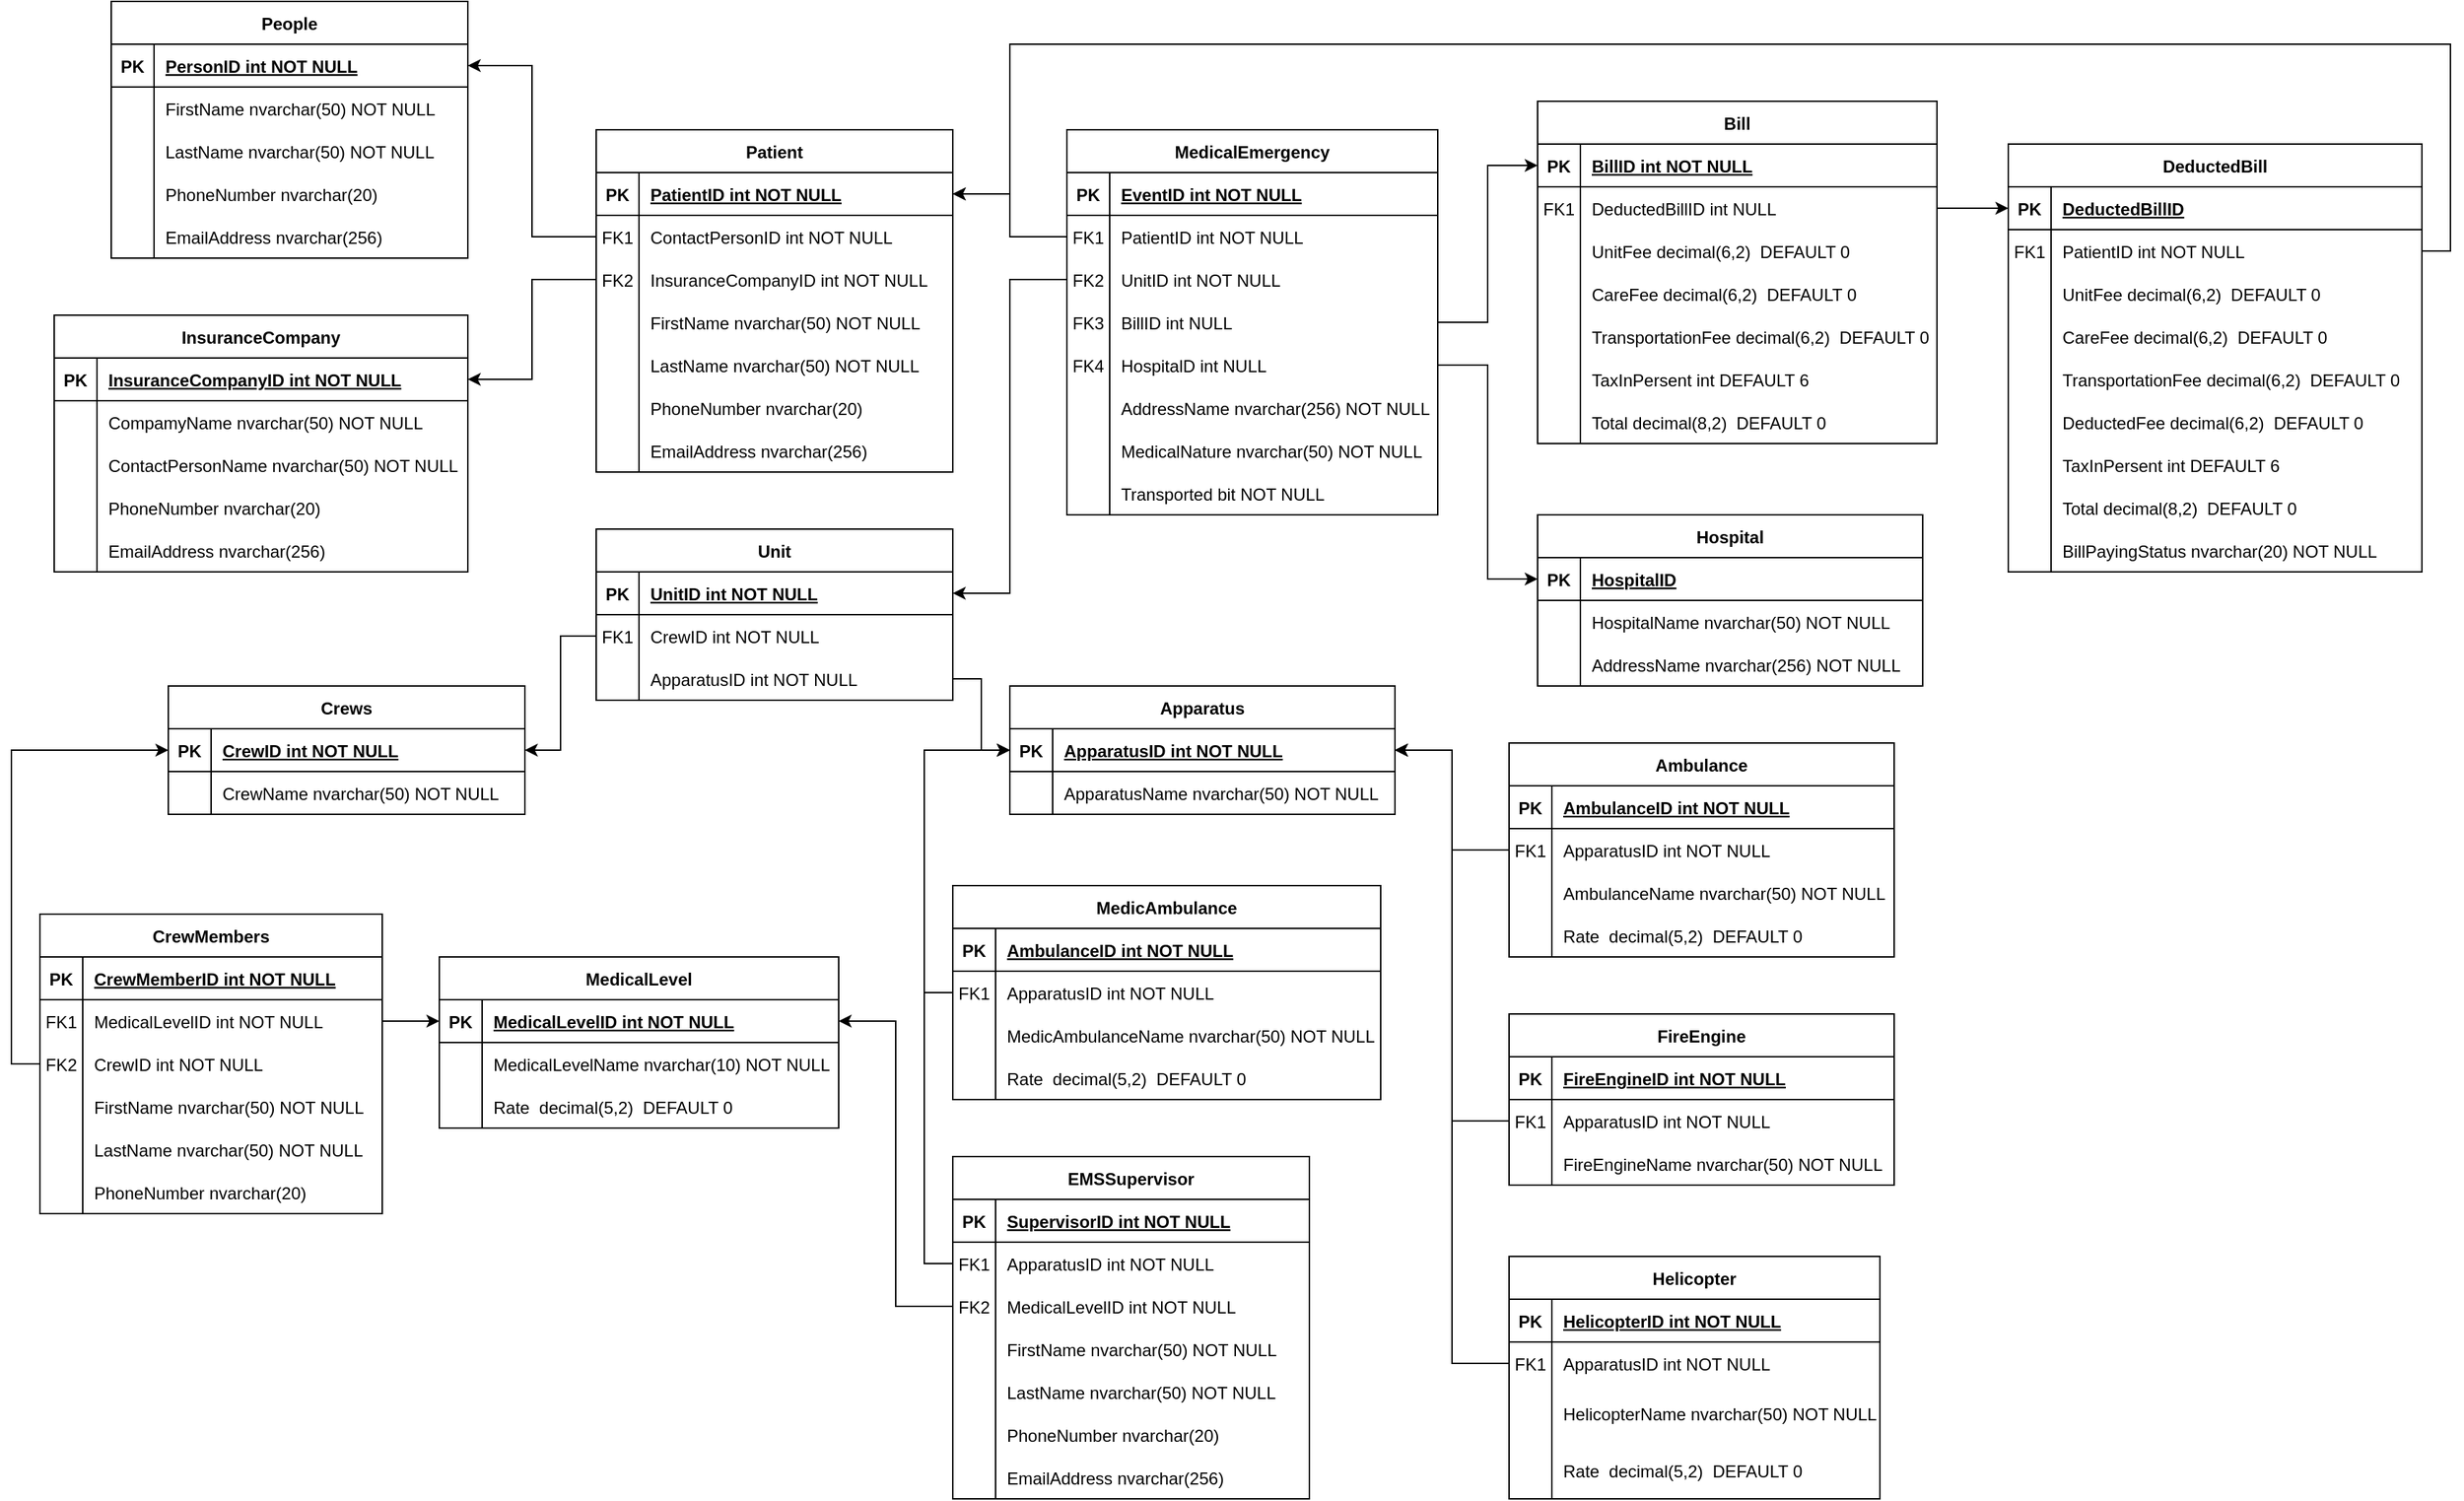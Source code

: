 <mxfile version="14.8.5" type="device"><diagram id="R2lEEEUBdFMjLlhIrx00" name="Page-1"><mxGraphModel dx="3673" dy="1981" grid="1" gridSize="10" guides="1" tooltips="1" connect="1" arrows="1" fold="1" page="1" pageScale="1" pageWidth="1700" pageHeight="1100" math="0" shadow="0" extFonts="Permanent Marker^https://fonts.googleapis.com/css?family=Permanent+Marker"><root><mxCell id="0"/><mxCell id="1" parent="0"/><mxCell id="C-vyLk0tnHw3VtMMgP7b-2" value="FireEngine" style="shape=table;startSize=30;container=1;collapsible=1;childLayout=tableLayout;fixedRows=1;rowLines=0;fontStyle=1;align=center;resizeLast=1;" parent="1" vertex="1"><mxGeometry x="870" y="-50" width="270" height="120" as="geometry"/></mxCell><mxCell id="C-vyLk0tnHw3VtMMgP7b-3" value="" style="shape=partialRectangle;collapsible=0;dropTarget=0;pointerEvents=0;fillColor=none;points=[[0,0.5],[1,0.5]];portConstraint=eastwest;top=0;left=0;right=0;bottom=1;" parent="C-vyLk0tnHw3VtMMgP7b-2" vertex="1"><mxGeometry y="30" width="270" height="30" as="geometry"/></mxCell><mxCell id="C-vyLk0tnHw3VtMMgP7b-4" value="PK" style="shape=partialRectangle;overflow=hidden;connectable=0;fillColor=none;top=0;left=0;bottom=0;right=0;fontStyle=1;" parent="C-vyLk0tnHw3VtMMgP7b-3" vertex="1"><mxGeometry width="30" height="30" as="geometry"/></mxCell><mxCell id="C-vyLk0tnHw3VtMMgP7b-5" value="FireEngineID int NOT NULL " style="shape=partialRectangle;overflow=hidden;connectable=0;fillColor=none;top=0;left=0;bottom=0;right=0;align=left;spacingLeft=6;fontStyle=5;" parent="C-vyLk0tnHw3VtMMgP7b-3" vertex="1"><mxGeometry x="30" width="240" height="30" as="geometry"/></mxCell><mxCell id="C-vyLk0tnHw3VtMMgP7b-6" value="" style="shape=partialRectangle;collapsible=0;dropTarget=0;pointerEvents=0;fillColor=none;points=[[0,0.5],[1,0.5]];portConstraint=eastwest;top=0;left=0;right=0;bottom=0;" parent="C-vyLk0tnHw3VtMMgP7b-2" vertex="1"><mxGeometry y="60" width="270" height="30" as="geometry"/></mxCell><mxCell id="C-vyLk0tnHw3VtMMgP7b-7" value="FK1" style="shape=partialRectangle;overflow=hidden;connectable=0;fillColor=none;top=0;left=0;bottom=0;right=0;" parent="C-vyLk0tnHw3VtMMgP7b-6" vertex="1"><mxGeometry width="30" height="30" as="geometry"/></mxCell><mxCell id="C-vyLk0tnHw3VtMMgP7b-8" value="ApparatusID int NOT NULL" style="shape=partialRectangle;overflow=hidden;connectable=0;fillColor=none;top=0;left=0;bottom=0;right=0;align=left;spacingLeft=6;" parent="C-vyLk0tnHw3VtMMgP7b-6" vertex="1"><mxGeometry x="30" width="240" height="30" as="geometry"/></mxCell><mxCell id="C-vyLk0tnHw3VtMMgP7b-9" value="" style="shape=partialRectangle;collapsible=0;dropTarget=0;pointerEvents=0;fillColor=none;points=[[0,0.5],[1,0.5]];portConstraint=eastwest;top=0;left=0;right=0;bottom=0;" parent="C-vyLk0tnHw3VtMMgP7b-2" vertex="1"><mxGeometry y="90" width="270" height="30" as="geometry"/></mxCell><mxCell id="C-vyLk0tnHw3VtMMgP7b-10" value="" style="shape=partialRectangle;overflow=hidden;connectable=0;fillColor=none;top=0;left=0;bottom=0;right=0;" parent="C-vyLk0tnHw3VtMMgP7b-9" vertex="1"><mxGeometry width="30" height="30" as="geometry"/></mxCell><mxCell id="C-vyLk0tnHw3VtMMgP7b-11" value="FireEngineName nvarchar(50) NOT NULL" style="shape=partialRectangle;overflow=hidden;connectable=0;fillColor=none;top=0;left=0;bottom=0;right=0;align=left;spacingLeft=6;" parent="C-vyLk0tnHw3VtMMgP7b-9" vertex="1"><mxGeometry x="30" width="240" height="30" as="geometry"/></mxCell><mxCell id="C-vyLk0tnHw3VtMMgP7b-13" value="Ambulance" style="shape=table;startSize=30;container=1;collapsible=1;childLayout=tableLayout;fixedRows=1;rowLines=0;fontStyle=1;align=center;resizeLast=1;" parent="1" vertex="1"><mxGeometry x="870" y="-240" width="270" height="150.0" as="geometry"/></mxCell><mxCell id="C-vyLk0tnHw3VtMMgP7b-14" value="" style="shape=partialRectangle;collapsible=0;dropTarget=0;pointerEvents=0;fillColor=none;points=[[0,0.5],[1,0.5]];portConstraint=eastwest;top=0;left=0;right=0;bottom=1;" parent="C-vyLk0tnHw3VtMMgP7b-13" vertex="1"><mxGeometry y="30" width="270" height="30" as="geometry"/></mxCell><mxCell id="C-vyLk0tnHw3VtMMgP7b-15" value="PK" style="shape=partialRectangle;overflow=hidden;connectable=0;fillColor=none;top=0;left=0;bottom=0;right=0;fontStyle=1;" parent="C-vyLk0tnHw3VtMMgP7b-14" vertex="1"><mxGeometry width="30" height="30" as="geometry"/></mxCell><mxCell id="C-vyLk0tnHw3VtMMgP7b-16" value="AmbulanceID int NOT NULL " style="shape=partialRectangle;overflow=hidden;connectable=0;fillColor=none;top=0;left=0;bottom=0;right=0;align=left;spacingLeft=6;fontStyle=5;" parent="C-vyLk0tnHw3VtMMgP7b-14" vertex="1"><mxGeometry x="30" width="240" height="30" as="geometry"/></mxCell><mxCell id="C-vyLk0tnHw3VtMMgP7b-17" value="" style="shape=partialRectangle;collapsible=0;dropTarget=0;pointerEvents=0;fillColor=none;points=[[0,0.5],[1,0.5]];portConstraint=eastwest;top=0;left=0;right=0;bottom=0;" parent="C-vyLk0tnHw3VtMMgP7b-13" vertex="1"><mxGeometry y="60" width="270" height="30" as="geometry"/></mxCell><mxCell id="C-vyLk0tnHw3VtMMgP7b-18" value="FK1" style="shape=partialRectangle;overflow=hidden;connectable=0;fillColor=none;top=0;left=0;bottom=0;right=0;" parent="C-vyLk0tnHw3VtMMgP7b-17" vertex="1"><mxGeometry width="30" height="30" as="geometry"/></mxCell><mxCell id="C-vyLk0tnHw3VtMMgP7b-19" value="ApparatusID int NOT NULL" style="shape=partialRectangle;overflow=hidden;connectable=0;fillColor=none;top=0;left=0;bottom=0;right=0;align=left;spacingLeft=6;" parent="C-vyLk0tnHw3VtMMgP7b-17" vertex="1"><mxGeometry x="30" width="240" height="30" as="geometry"/></mxCell><mxCell id="C-vyLk0tnHw3VtMMgP7b-20" value="" style="shape=partialRectangle;collapsible=0;dropTarget=0;pointerEvents=0;fillColor=none;points=[[0,0.5],[1,0.5]];portConstraint=eastwest;top=0;left=0;right=0;bottom=0;" parent="C-vyLk0tnHw3VtMMgP7b-13" vertex="1"><mxGeometry y="90" width="270" height="30" as="geometry"/></mxCell><mxCell id="C-vyLk0tnHw3VtMMgP7b-21" value="" style="shape=partialRectangle;overflow=hidden;connectable=0;fillColor=none;top=0;left=0;bottom=0;right=0;" parent="C-vyLk0tnHw3VtMMgP7b-20" vertex="1"><mxGeometry width="30" height="30" as="geometry"/></mxCell><mxCell id="C-vyLk0tnHw3VtMMgP7b-22" value="AmbulanceName nvarchar(50) NOT NULL" style="shape=partialRectangle;overflow=hidden;connectable=0;fillColor=none;top=0;left=0;bottom=0;right=0;align=left;spacingLeft=6;" parent="C-vyLk0tnHw3VtMMgP7b-20" vertex="1"><mxGeometry x="30" width="240" height="30" as="geometry"/></mxCell><mxCell id="Qq-5DcTMvKhfZ3djHs5q-349" value="" style="shape=partialRectangle;collapsible=0;dropTarget=0;pointerEvents=0;fillColor=none;points=[[0,0.5],[1,0.5]];portConstraint=eastwest;top=0;left=0;right=0;bottom=0;" vertex="1" parent="C-vyLk0tnHw3VtMMgP7b-13"><mxGeometry y="120" width="270" height="30" as="geometry"/></mxCell><mxCell id="Qq-5DcTMvKhfZ3djHs5q-350" value="" style="shape=partialRectangle;overflow=hidden;connectable=0;fillColor=none;top=0;left=0;bottom=0;right=0;" vertex="1" parent="Qq-5DcTMvKhfZ3djHs5q-349"><mxGeometry width="30" height="30" as="geometry"/></mxCell><mxCell id="Qq-5DcTMvKhfZ3djHs5q-351" value="Rate  decimal(5,2)  DEFAULT 0" style="shape=partialRectangle;overflow=hidden;connectable=0;fillColor=none;top=0;left=0;bottom=0;right=0;align=left;spacingLeft=6;" vertex="1" parent="Qq-5DcTMvKhfZ3djHs5q-349"><mxGeometry x="30" width="240" height="30" as="geometry"/></mxCell><mxCell id="Qq-5DcTMvKhfZ3djHs5q-1" value="MedicAmbulance" style="shape=table;startSize=30;container=1;collapsible=1;childLayout=tableLayout;fixedRows=1;rowLines=0;fontStyle=1;align=center;resizeLast=1;" vertex="1" parent="1"><mxGeometry x="480" y="-140" width="300" height="150" as="geometry"/></mxCell><mxCell id="Qq-5DcTMvKhfZ3djHs5q-2" value="" style="shape=partialRectangle;collapsible=0;dropTarget=0;pointerEvents=0;fillColor=none;points=[[0,0.5],[1,0.5]];portConstraint=eastwest;top=0;left=0;right=0;bottom=1;" vertex="1" parent="Qq-5DcTMvKhfZ3djHs5q-1"><mxGeometry y="30" width="300" height="30" as="geometry"/></mxCell><mxCell id="Qq-5DcTMvKhfZ3djHs5q-3" value="PK" style="shape=partialRectangle;overflow=hidden;connectable=0;fillColor=none;top=0;left=0;bottom=0;right=0;fontStyle=1;" vertex="1" parent="Qq-5DcTMvKhfZ3djHs5q-2"><mxGeometry width="30" height="30" as="geometry"/></mxCell><mxCell id="Qq-5DcTMvKhfZ3djHs5q-4" value="AmbulanceID int NOT NULL " style="shape=partialRectangle;overflow=hidden;connectable=0;fillColor=none;top=0;left=0;bottom=0;right=0;align=left;spacingLeft=6;fontStyle=5;" vertex="1" parent="Qq-5DcTMvKhfZ3djHs5q-2"><mxGeometry x="30" width="270" height="30" as="geometry"/></mxCell><mxCell id="Qq-5DcTMvKhfZ3djHs5q-5" value="" style="shape=partialRectangle;collapsible=0;dropTarget=0;pointerEvents=0;fillColor=none;points=[[0,0.5],[1,0.5]];portConstraint=eastwest;top=0;left=0;right=0;bottom=0;" vertex="1" parent="Qq-5DcTMvKhfZ3djHs5q-1"><mxGeometry y="60" width="300" height="30" as="geometry"/></mxCell><mxCell id="Qq-5DcTMvKhfZ3djHs5q-6" value="FK1" style="shape=partialRectangle;overflow=hidden;connectable=0;fillColor=none;top=0;left=0;bottom=0;right=0;" vertex="1" parent="Qq-5DcTMvKhfZ3djHs5q-5"><mxGeometry width="30" height="30" as="geometry"/></mxCell><mxCell id="Qq-5DcTMvKhfZ3djHs5q-7" value="ApparatusID int NOT NULL" style="shape=partialRectangle;overflow=hidden;connectable=0;fillColor=none;top=0;left=0;bottom=0;right=0;align=left;spacingLeft=6;" vertex="1" parent="Qq-5DcTMvKhfZ3djHs5q-5"><mxGeometry x="30" width="270" height="30" as="geometry"/></mxCell><mxCell id="Qq-5DcTMvKhfZ3djHs5q-125" value="" style="shape=partialRectangle;collapsible=0;dropTarget=0;pointerEvents=0;fillColor=none;points=[[0,0.5],[1,0.5]];portConstraint=eastwest;top=0;left=0;right=0;bottom=0;" vertex="1" parent="Qq-5DcTMvKhfZ3djHs5q-1"><mxGeometry y="90" width="300" height="30" as="geometry"/></mxCell><mxCell id="Qq-5DcTMvKhfZ3djHs5q-126" value="" style="shape=partialRectangle;overflow=hidden;connectable=0;fillColor=none;top=0;left=0;bottom=0;right=0;" vertex="1" parent="Qq-5DcTMvKhfZ3djHs5q-125"><mxGeometry width="30" height="30" as="geometry"/></mxCell><mxCell id="Qq-5DcTMvKhfZ3djHs5q-127" value="MedicAmbulanceName nvarchar(50) NOT NULL" style="shape=partialRectangle;overflow=hidden;connectable=0;fillColor=none;top=0;left=0;bottom=0;right=0;align=left;spacingLeft=6;" vertex="1" parent="Qq-5DcTMvKhfZ3djHs5q-125"><mxGeometry x="30" width="270" height="30" as="geometry"/></mxCell><mxCell id="Qq-5DcTMvKhfZ3djHs5q-358" value="" style="shape=partialRectangle;collapsible=0;dropTarget=0;pointerEvents=0;fillColor=none;points=[[0,0.5],[1,0.5]];portConstraint=eastwest;top=0;left=0;right=0;bottom=0;" vertex="1" parent="Qq-5DcTMvKhfZ3djHs5q-1"><mxGeometry y="120" width="300" height="30" as="geometry"/></mxCell><mxCell id="Qq-5DcTMvKhfZ3djHs5q-359" value="" style="shape=partialRectangle;overflow=hidden;connectable=0;fillColor=none;top=0;left=0;bottom=0;right=0;" vertex="1" parent="Qq-5DcTMvKhfZ3djHs5q-358"><mxGeometry width="30" height="30" as="geometry"/></mxCell><mxCell id="Qq-5DcTMvKhfZ3djHs5q-360" value="Rate  decimal(5,2)  DEFAULT 0" style="shape=partialRectangle;overflow=hidden;connectable=0;fillColor=none;top=0;left=0;bottom=0;right=0;align=left;spacingLeft=6;" vertex="1" parent="Qq-5DcTMvKhfZ3djHs5q-358"><mxGeometry x="30" width="270" height="30" as="geometry"/></mxCell><mxCell id="Qq-5DcTMvKhfZ3djHs5q-11" value="Helicopter" style="shape=table;startSize=30;container=1;collapsible=1;childLayout=tableLayout;fixedRows=1;rowLines=0;fontStyle=1;align=center;resizeLast=1;" vertex="1" parent="1"><mxGeometry x="870" y="120" width="260" height="170" as="geometry"/></mxCell><mxCell id="Qq-5DcTMvKhfZ3djHs5q-12" value="" style="shape=partialRectangle;collapsible=0;dropTarget=0;pointerEvents=0;fillColor=none;points=[[0,0.5],[1,0.5]];portConstraint=eastwest;top=0;left=0;right=0;bottom=1;" vertex="1" parent="Qq-5DcTMvKhfZ3djHs5q-11"><mxGeometry y="30" width="260" height="30" as="geometry"/></mxCell><mxCell id="Qq-5DcTMvKhfZ3djHs5q-13" value="PK" style="shape=partialRectangle;overflow=hidden;connectable=0;fillColor=none;top=0;left=0;bottom=0;right=0;fontStyle=1;" vertex="1" parent="Qq-5DcTMvKhfZ3djHs5q-12"><mxGeometry width="30" height="30" as="geometry"/></mxCell><mxCell id="Qq-5DcTMvKhfZ3djHs5q-14" value="HelicopterID int NOT NULL " style="shape=partialRectangle;overflow=hidden;connectable=0;fillColor=none;top=0;left=0;bottom=0;right=0;align=left;spacingLeft=6;fontStyle=5;" vertex="1" parent="Qq-5DcTMvKhfZ3djHs5q-12"><mxGeometry x="30" width="230" height="30" as="geometry"/></mxCell><mxCell id="Qq-5DcTMvKhfZ3djHs5q-15" value="" style="shape=partialRectangle;collapsible=0;dropTarget=0;pointerEvents=0;fillColor=none;points=[[0,0.5],[1,0.5]];portConstraint=eastwest;top=0;left=0;right=0;bottom=0;" vertex="1" parent="Qq-5DcTMvKhfZ3djHs5q-11"><mxGeometry y="60" width="260" height="30" as="geometry"/></mxCell><mxCell id="Qq-5DcTMvKhfZ3djHs5q-16" value="FK1" style="shape=partialRectangle;overflow=hidden;connectable=0;fillColor=none;top=0;left=0;bottom=0;right=0;" vertex="1" parent="Qq-5DcTMvKhfZ3djHs5q-15"><mxGeometry width="30" height="30" as="geometry"/></mxCell><mxCell id="Qq-5DcTMvKhfZ3djHs5q-17" value="ApparatusID int NOT NULL" style="shape=partialRectangle;overflow=hidden;connectable=0;fillColor=none;top=0;left=0;bottom=0;right=0;align=left;spacingLeft=6;" vertex="1" parent="Qq-5DcTMvKhfZ3djHs5q-15"><mxGeometry x="30" width="230" height="30" as="geometry"/></mxCell><mxCell id="Qq-5DcTMvKhfZ3djHs5q-122" value="" style="shape=partialRectangle;collapsible=0;dropTarget=0;pointerEvents=0;fillColor=none;points=[[0,0.5],[1,0.5]];portConstraint=eastwest;top=0;left=0;right=0;bottom=0;" vertex="1" parent="Qq-5DcTMvKhfZ3djHs5q-11"><mxGeometry y="90" width="260" height="40" as="geometry"/></mxCell><mxCell id="Qq-5DcTMvKhfZ3djHs5q-123" value="" style="shape=partialRectangle;overflow=hidden;connectable=0;fillColor=none;top=0;left=0;bottom=0;right=0;" vertex="1" parent="Qq-5DcTMvKhfZ3djHs5q-122"><mxGeometry width="30" height="40" as="geometry"/></mxCell><mxCell id="Qq-5DcTMvKhfZ3djHs5q-124" value="HelicopterName nvarchar(50) NOT NULL" style="shape=partialRectangle;overflow=hidden;connectable=0;fillColor=none;top=0;left=0;bottom=0;right=0;align=left;spacingLeft=6;" vertex="1" parent="Qq-5DcTMvKhfZ3djHs5q-122"><mxGeometry x="30" width="230" height="40" as="geometry"/></mxCell><mxCell id="Qq-5DcTMvKhfZ3djHs5q-361" value="" style="shape=partialRectangle;collapsible=0;dropTarget=0;pointerEvents=0;fillColor=none;points=[[0,0.5],[1,0.5]];portConstraint=eastwest;top=0;left=0;right=0;bottom=0;" vertex="1" parent="Qq-5DcTMvKhfZ3djHs5q-11"><mxGeometry y="130" width="260" height="40" as="geometry"/></mxCell><mxCell id="Qq-5DcTMvKhfZ3djHs5q-362" value="" style="shape=partialRectangle;overflow=hidden;connectable=0;fillColor=none;top=0;left=0;bottom=0;right=0;" vertex="1" parent="Qq-5DcTMvKhfZ3djHs5q-361"><mxGeometry width="30" height="40" as="geometry"/></mxCell><mxCell id="Qq-5DcTMvKhfZ3djHs5q-363" value="Rate  decimal(5,2)  DEFAULT 0" style="shape=partialRectangle;overflow=hidden;connectable=0;fillColor=none;top=0;left=0;bottom=0;right=0;align=left;spacingLeft=6;" vertex="1" parent="Qq-5DcTMvKhfZ3djHs5q-361"><mxGeometry x="30" width="230" height="40" as="geometry"/></mxCell><mxCell id="Qq-5DcTMvKhfZ3djHs5q-28" value="MedicalLevel" style="shape=table;startSize=30;container=1;collapsible=1;childLayout=tableLayout;fixedRows=1;rowLines=0;fontStyle=1;align=center;resizeLast=1;" vertex="1" parent="1"><mxGeometry x="120" y="-90" width="280" height="120" as="geometry"><mxRectangle x="20" y="510" width="110" height="30" as="alternateBounds"/></mxGeometry></mxCell><mxCell id="Qq-5DcTMvKhfZ3djHs5q-29" value="" style="shape=partialRectangle;collapsible=0;dropTarget=0;pointerEvents=0;fillColor=none;points=[[0,0.5],[1,0.5]];portConstraint=eastwest;top=0;left=0;right=0;bottom=1;" vertex="1" parent="Qq-5DcTMvKhfZ3djHs5q-28"><mxGeometry y="30" width="280" height="30" as="geometry"/></mxCell><mxCell id="Qq-5DcTMvKhfZ3djHs5q-30" value="PK" style="shape=partialRectangle;overflow=hidden;connectable=0;fillColor=none;top=0;left=0;bottom=0;right=0;fontStyle=1;" vertex="1" parent="Qq-5DcTMvKhfZ3djHs5q-29"><mxGeometry width="30" height="30" as="geometry"/></mxCell><mxCell id="Qq-5DcTMvKhfZ3djHs5q-31" value="MedicalLevelID int NOT NULL " style="shape=partialRectangle;overflow=hidden;connectable=0;fillColor=none;top=0;left=0;bottom=0;right=0;align=left;spacingLeft=6;fontStyle=5;" vertex="1" parent="Qq-5DcTMvKhfZ3djHs5q-29"><mxGeometry x="30" width="250" height="30" as="geometry"/></mxCell><mxCell id="Qq-5DcTMvKhfZ3djHs5q-119" value="" style="shape=partialRectangle;collapsible=0;dropTarget=0;pointerEvents=0;fillColor=none;points=[[0,0.5],[1,0.5]];portConstraint=eastwest;top=0;left=0;right=0;bottom=0;" vertex="1" parent="Qq-5DcTMvKhfZ3djHs5q-28"><mxGeometry y="60" width="280" height="30" as="geometry"/></mxCell><mxCell id="Qq-5DcTMvKhfZ3djHs5q-120" value="" style="shape=partialRectangle;overflow=hidden;connectable=0;fillColor=none;top=0;left=0;bottom=0;right=0;" vertex="1" parent="Qq-5DcTMvKhfZ3djHs5q-119"><mxGeometry width="30" height="30" as="geometry"/></mxCell><mxCell id="Qq-5DcTMvKhfZ3djHs5q-121" value="MedicalLevelName nvarchar(10) NOT NULL" style="shape=partialRectangle;overflow=hidden;connectable=0;fillColor=none;top=0;left=0;bottom=0;right=0;align=left;spacingLeft=6;" vertex="1" parent="Qq-5DcTMvKhfZ3djHs5q-119"><mxGeometry x="30" width="250" height="30" as="geometry"/></mxCell><mxCell id="Qq-5DcTMvKhfZ3djHs5q-364" value="" style="shape=partialRectangle;collapsible=0;dropTarget=0;pointerEvents=0;fillColor=none;points=[[0,0.5],[1,0.5]];portConstraint=eastwest;top=0;left=0;right=0;bottom=0;" vertex="1" parent="Qq-5DcTMvKhfZ3djHs5q-28"><mxGeometry y="90" width="280" height="30" as="geometry"/></mxCell><mxCell id="Qq-5DcTMvKhfZ3djHs5q-365" value="" style="shape=partialRectangle;overflow=hidden;connectable=0;fillColor=none;top=0;left=0;bottom=0;right=0;" vertex="1" parent="Qq-5DcTMvKhfZ3djHs5q-364"><mxGeometry width="30" height="30" as="geometry"/></mxCell><mxCell id="Qq-5DcTMvKhfZ3djHs5q-366" value="Rate  decimal(5,2)  DEFAULT 0" style="shape=partialRectangle;overflow=hidden;connectable=0;fillColor=none;top=0;left=0;bottom=0;right=0;align=left;spacingLeft=6;" vertex="1" parent="Qq-5DcTMvKhfZ3djHs5q-364"><mxGeometry x="30" width="250" height="30" as="geometry"/></mxCell><mxCell id="Qq-5DcTMvKhfZ3djHs5q-38" value="Unit" style="shape=table;startSize=30;container=1;collapsible=1;childLayout=tableLayout;fixedRows=1;rowLines=0;fontStyle=1;align=center;resizeLast=1;" vertex="1" parent="1"><mxGeometry x="230" y="-390" width="250" height="120" as="geometry"/></mxCell><mxCell id="Qq-5DcTMvKhfZ3djHs5q-39" value="" style="shape=partialRectangle;collapsible=0;dropTarget=0;pointerEvents=0;fillColor=none;points=[[0,0.5],[1,0.5]];portConstraint=eastwest;top=0;left=0;right=0;bottom=1;" vertex="1" parent="Qq-5DcTMvKhfZ3djHs5q-38"><mxGeometry y="30" width="250" height="30" as="geometry"/></mxCell><mxCell id="Qq-5DcTMvKhfZ3djHs5q-40" value="PK" style="shape=partialRectangle;overflow=hidden;connectable=0;fillColor=none;top=0;left=0;bottom=0;right=0;fontStyle=1;" vertex="1" parent="Qq-5DcTMvKhfZ3djHs5q-39"><mxGeometry width="30" height="30" as="geometry"/></mxCell><mxCell id="Qq-5DcTMvKhfZ3djHs5q-41" value="UnitID int NOT NULL " style="shape=partialRectangle;overflow=hidden;connectable=0;fillColor=none;top=0;left=0;bottom=0;right=0;align=left;spacingLeft=6;fontStyle=5;" vertex="1" parent="Qq-5DcTMvKhfZ3djHs5q-39"><mxGeometry x="30" width="220" height="30" as="geometry"/></mxCell><mxCell id="Qq-5DcTMvKhfZ3djHs5q-42" value="" style="shape=partialRectangle;collapsible=0;dropTarget=0;pointerEvents=0;fillColor=none;points=[[0,0.5],[1,0.5]];portConstraint=eastwest;top=0;left=0;right=0;bottom=0;" vertex="1" parent="Qq-5DcTMvKhfZ3djHs5q-38"><mxGeometry y="60" width="250" height="30" as="geometry"/></mxCell><mxCell id="Qq-5DcTMvKhfZ3djHs5q-43" value="FK1" style="shape=partialRectangle;overflow=hidden;connectable=0;fillColor=none;top=0;left=0;bottom=0;right=0;" vertex="1" parent="Qq-5DcTMvKhfZ3djHs5q-42"><mxGeometry width="30" height="30" as="geometry"/></mxCell><mxCell id="Qq-5DcTMvKhfZ3djHs5q-44" value="CrewID int NOT NULL" style="shape=partialRectangle;overflow=hidden;connectable=0;fillColor=none;top=0;left=0;bottom=0;right=0;align=left;spacingLeft=6;" vertex="1" parent="Qq-5DcTMvKhfZ3djHs5q-42"><mxGeometry x="30" width="220" height="30" as="geometry"/></mxCell><mxCell id="Qq-5DcTMvKhfZ3djHs5q-147" value="" style="shape=partialRectangle;collapsible=0;dropTarget=0;pointerEvents=0;fillColor=none;points=[[0,0.5],[1,0.5]];portConstraint=eastwest;top=0;left=0;right=0;bottom=0;" vertex="1" parent="Qq-5DcTMvKhfZ3djHs5q-38"><mxGeometry y="90" width="250" height="30" as="geometry"/></mxCell><mxCell id="Qq-5DcTMvKhfZ3djHs5q-148" value="" style="shape=partialRectangle;overflow=hidden;connectable=0;fillColor=none;top=0;left=0;bottom=0;right=0;" vertex="1" parent="Qq-5DcTMvKhfZ3djHs5q-147"><mxGeometry width="30" height="30" as="geometry"/></mxCell><mxCell id="Qq-5DcTMvKhfZ3djHs5q-149" value="ApparatusID int NOT NULL" style="shape=partialRectangle;overflow=hidden;connectable=0;fillColor=none;top=0;left=0;bottom=0;right=0;align=left;spacingLeft=6;" vertex="1" parent="Qq-5DcTMvKhfZ3djHs5q-147"><mxGeometry x="30" width="220" height="30" as="geometry"/></mxCell><mxCell id="Qq-5DcTMvKhfZ3djHs5q-61" value="Crews" style="shape=table;startSize=30;container=1;collapsible=1;childLayout=tableLayout;fixedRows=1;rowLines=0;fontStyle=1;align=center;resizeLast=1;" vertex="1" parent="1"><mxGeometry x="-70" y="-280" width="250" height="90" as="geometry"/></mxCell><mxCell id="Qq-5DcTMvKhfZ3djHs5q-62" value="" style="shape=partialRectangle;collapsible=0;dropTarget=0;pointerEvents=0;fillColor=none;points=[[0,0.5],[1,0.5]];portConstraint=eastwest;top=0;left=0;right=0;bottom=1;" vertex="1" parent="Qq-5DcTMvKhfZ3djHs5q-61"><mxGeometry y="30" width="250" height="30" as="geometry"/></mxCell><mxCell id="Qq-5DcTMvKhfZ3djHs5q-63" value="PK" style="shape=partialRectangle;overflow=hidden;connectable=0;fillColor=none;top=0;left=0;bottom=0;right=0;fontStyle=1;" vertex="1" parent="Qq-5DcTMvKhfZ3djHs5q-62"><mxGeometry width="30" height="30" as="geometry"/></mxCell><mxCell id="Qq-5DcTMvKhfZ3djHs5q-64" value="CrewID int NOT NULL " style="shape=partialRectangle;overflow=hidden;connectable=0;fillColor=none;top=0;left=0;bottom=0;right=0;align=left;spacingLeft=6;fontStyle=5;" vertex="1" parent="Qq-5DcTMvKhfZ3djHs5q-62"><mxGeometry x="30" width="220" height="30" as="geometry"/></mxCell><mxCell id="Qq-5DcTMvKhfZ3djHs5q-151" value="" style="shape=partialRectangle;collapsible=0;dropTarget=0;pointerEvents=0;fillColor=none;points=[[0,0.5],[1,0.5]];portConstraint=eastwest;top=0;left=0;right=0;bottom=0;" vertex="1" parent="Qq-5DcTMvKhfZ3djHs5q-61"><mxGeometry y="60" width="250" height="30" as="geometry"/></mxCell><mxCell id="Qq-5DcTMvKhfZ3djHs5q-152" value="" style="shape=partialRectangle;overflow=hidden;connectable=0;fillColor=none;top=0;left=0;bottom=0;right=0;" vertex="1" parent="Qq-5DcTMvKhfZ3djHs5q-151"><mxGeometry width="30" height="30" as="geometry"/></mxCell><mxCell id="Qq-5DcTMvKhfZ3djHs5q-153" value="CrewName nvarchar(50) NOT NULL" style="shape=partialRectangle;overflow=hidden;connectable=0;fillColor=none;top=0;left=0;bottom=0;right=0;align=left;spacingLeft=6;" vertex="1" parent="Qq-5DcTMvKhfZ3djHs5q-151"><mxGeometry x="30" width="220" height="30" as="geometry"/></mxCell><mxCell id="Qq-5DcTMvKhfZ3djHs5q-86" value="Apparatus" style="shape=table;startSize=30;container=1;collapsible=1;childLayout=tableLayout;fixedRows=1;rowLines=0;fontStyle=1;align=center;resizeLast=1;" vertex="1" parent="1"><mxGeometry x="520" y="-280" width="270" height="90" as="geometry"/></mxCell><mxCell id="Qq-5DcTMvKhfZ3djHs5q-87" value="" style="shape=partialRectangle;collapsible=0;dropTarget=0;pointerEvents=0;fillColor=none;points=[[0,0.5],[1,0.5]];portConstraint=eastwest;top=0;left=0;right=0;bottom=1;" vertex="1" parent="Qq-5DcTMvKhfZ3djHs5q-86"><mxGeometry y="30" width="270" height="30" as="geometry"/></mxCell><mxCell id="Qq-5DcTMvKhfZ3djHs5q-88" value="PK" style="shape=partialRectangle;overflow=hidden;connectable=0;fillColor=none;top=0;left=0;bottom=0;right=0;fontStyle=1;" vertex="1" parent="Qq-5DcTMvKhfZ3djHs5q-87"><mxGeometry width="30" height="30" as="geometry"/></mxCell><mxCell id="Qq-5DcTMvKhfZ3djHs5q-89" value="ApparatusID int NOT NULL " style="shape=partialRectangle;overflow=hidden;connectable=0;fillColor=none;top=0;left=0;bottom=0;right=0;align=left;spacingLeft=6;fontStyle=5;" vertex="1" parent="Qq-5DcTMvKhfZ3djHs5q-87"><mxGeometry x="30" width="240" height="30" as="geometry"/></mxCell><mxCell id="Qq-5DcTMvKhfZ3djHs5q-90" value="" style="shape=partialRectangle;collapsible=0;dropTarget=0;pointerEvents=0;fillColor=none;points=[[0,0.5],[1,0.5]];portConstraint=eastwest;top=0;left=0;right=0;bottom=0;" vertex="1" parent="Qq-5DcTMvKhfZ3djHs5q-86"><mxGeometry y="60" width="270" height="30" as="geometry"/></mxCell><mxCell id="Qq-5DcTMvKhfZ3djHs5q-91" value="" style="shape=partialRectangle;overflow=hidden;connectable=0;fillColor=none;top=0;left=0;bottom=0;right=0;" vertex="1" parent="Qq-5DcTMvKhfZ3djHs5q-90"><mxGeometry width="30" height="30" as="geometry"/></mxCell><mxCell id="Qq-5DcTMvKhfZ3djHs5q-92" value="ApparatusName nvarchar(50) NOT NULL" style="shape=partialRectangle;overflow=hidden;connectable=0;fillColor=none;top=0;left=0;bottom=0;right=0;align=left;spacingLeft=6;" vertex="1" parent="Qq-5DcTMvKhfZ3djHs5q-90"><mxGeometry x="30" width="240" height="30" as="geometry"/></mxCell><mxCell id="Qq-5DcTMvKhfZ3djHs5q-100" value="Patient" style="shape=table;startSize=30;container=1;collapsible=1;childLayout=tableLayout;fixedRows=1;rowLines=0;fontStyle=1;align=center;resizeLast=1;fillColor=none;" vertex="1" parent="1"><mxGeometry x="230" y="-670" width="250" height="240" as="geometry"/></mxCell><mxCell id="Qq-5DcTMvKhfZ3djHs5q-101" value="" style="shape=partialRectangle;collapsible=0;dropTarget=0;pointerEvents=0;fillColor=none;top=0;left=0;bottom=1;right=0;points=[[0,0.5],[1,0.5]];portConstraint=eastwest;" vertex="1" parent="Qq-5DcTMvKhfZ3djHs5q-100"><mxGeometry y="30" width="250" height="30" as="geometry"/></mxCell><mxCell id="Qq-5DcTMvKhfZ3djHs5q-102" value="PK" style="shape=partialRectangle;connectable=0;fillColor=none;top=0;left=0;bottom=0;right=0;fontStyle=1;overflow=hidden;" vertex="1" parent="Qq-5DcTMvKhfZ3djHs5q-101"><mxGeometry width="30" height="30" as="geometry"/></mxCell><mxCell id="Qq-5DcTMvKhfZ3djHs5q-103" value="PatientID int NOT NULL" style="shape=partialRectangle;connectable=0;fillColor=none;top=0;left=0;bottom=0;right=0;align=left;spacingLeft=6;fontStyle=5;overflow=hidden;" vertex="1" parent="Qq-5DcTMvKhfZ3djHs5q-101"><mxGeometry x="30" width="220" height="30" as="geometry"/></mxCell><mxCell id="Qq-5DcTMvKhfZ3djHs5q-196" value="" style="shape=partialRectangle;collapsible=0;dropTarget=0;pointerEvents=0;fillColor=none;top=0;left=0;bottom=0;right=0;points=[[0,0.5],[1,0.5]];portConstraint=eastwest;" vertex="1" parent="Qq-5DcTMvKhfZ3djHs5q-100"><mxGeometry y="60" width="250" height="30" as="geometry"/></mxCell><mxCell id="Qq-5DcTMvKhfZ3djHs5q-197" value="FK1" style="shape=partialRectangle;connectable=0;fillColor=none;top=0;left=0;bottom=0;right=0;editable=1;overflow=hidden;" vertex="1" parent="Qq-5DcTMvKhfZ3djHs5q-196"><mxGeometry width="30" height="30" as="geometry"/></mxCell><mxCell id="Qq-5DcTMvKhfZ3djHs5q-198" value="ContactPersonID int NOT NULL" style="shape=partialRectangle;connectable=0;fillColor=none;top=0;left=0;bottom=0;right=0;align=left;spacingLeft=6;overflow=hidden;" vertex="1" parent="Qq-5DcTMvKhfZ3djHs5q-196"><mxGeometry x="30" width="220" height="30" as="geometry"/></mxCell><mxCell id="Qq-5DcTMvKhfZ3djHs5q-199" value="" style="shape=partialRectangle;collapsible=0;dropTarget=0;pointerEvents=0;fillColor=none;top=0;left=0;bottom=0;right=0;points=[[0,0.5],[1,0.5]];portConstraint=eastwest;" vertex="1" parent="Qq-5DcTMvKhfZ3djHs5q-100"><mxGeometry y="90" width="250" height="30" as="geometry"/></mxCell><mxCell id="Qq-5DcTMvKhfZ3djHs5q-200" value="FK2" style="shape=partialRectangle;connectable=0;fillColor=none;top=0;left=0;bottom=0;right=0;editable=1;overflow=hidden;" vertex="1" parent="Qq-5DcTMvKhfZ3djHs5q-199"><mxGeometry width="30" height="30" as="geometry"/></mxCell><mxCell id="Qq-5DcTMvKhfZ3djHs5q-201" value="InsuranceCompanyID int NOT NULL" style="shape=partialRectangle;connectable=0;fillColor=none;top=0;left=0;bottom=0;right=0;align=left;spacingLeft=6;overflow=hidden;" vertex="1" parent="Qq-5DcTMvKhfZ3djHs5q-199"><mxGeometry x="30" width="220" height="30" as="geometry"/></mxCell><mxCell id="Qq-5DcTMvKhfZ3djHs5q-104" value="" style="shape=partialRectangle;collapsible=0;dropTarget=0;pointerEvents=0;fillColor=none;top=0;left=0;bottom=0;right=0;points=[[0,0.5],[1,0.5]];portConstraint=eastwest;" vertex="1" parent="Qq-5DcTMvKhfZ3djHs5q-100"><mxGeometry y="120" width="250" height="30" as="geometry"/></mxCell><mxCell id="Qq-5DcTMvKhfZ3djHs5q-105" value="" style="shape=partialRectangle;connectable=0;fillColor=none;top=0;left=0;bottom=0;right=0;editable=1;overflow=hidden;" vertex="1" parent="Qq-5DcTMvKhfZ3djHs5q-104"><mxGeometry width="30" height="30" as="geometry"/></mxCell><mxCell id="Qq-5DcTMvKhfZ3djHs5q-106" value="FirstName nvarchar(50) NOT NULL" style="shape=partialRectangle;connectable=0;fillColor=none;top=0;left=0;bottom=0;right=0;align=left;spacingLeft=6;overflow=hidden;" vertex="1" parent="Qq-5DcTMvKhfZ3djHs5q-104"><mxGeometry x="30" width="220" height="30" as="geometry"/></mxCell><mxCell id="Qq-5DcTMvKhfZ3djHs5q-107" value="" style="shape=partialRectangle;collapsible=0;dropTarget=0;pointerEvents=0;fillColor=none;top=0;left=0;bottom=0;right=0;points=[[0,0.5],[1,0.5]];portConstraint=eastwest;" vertex="1" parent="Qq-5DcTMvKhfZ3djHs5q-100"><mxGeometry y="150" width="250" height="30" as="geometry"/></mxCell><mxCell id="Qq-5DcTMvKhfZ3djHs5q-108" value="" style="shape=partialRectangle;connectable=0;fillColor=none;top=0;left=0;bottom=0;right=0;editable=1;overflow=hidden;" vertex="1" parent="Qq-5DcTMvKhfZ3djHs5q-107"><mxGeometry width="30" height="30" as="geometry"/></mxCell><mxCell id="Qq-5DcTMvKhfZ3djHs5q-109" value="LastName nvarchar(50) NOT NULL" style="shape=partialRectangle;connectable=0;fillColor=none;top=0;left=0;bottom=0;right=0;align=left;spacingLeft=6;overflow=hidden;" vertex="1" parent="Qq-5DcTMvKhfZ3djHs5q-107"><mxGeometry x="30" width="220" height="30" as="geometry"/></mxCell><mxCell id="Qq-5DcTMvKhfZ3djHs5q-110" value="" style="shape=partialRectangle;collapsible=0;dropTarget=0;pointerEvents=0;fillColor=none;top=0;left=0;bottom=0;right=0;points=[[0,0.5],[1,0.5]];portConstraint=eastwest;" vertex="1" parent="Qq-5DcTMvKhfZ3djHs5q-100"><mxGeometry y="180" width="250" height="30" as="geometry"/></mxCell><mxCell id="Qq-5DcTMvKhfZ3djHs5q-111" value="" style="shape=partialRectangle;connectable=0;fillColor=none;top=0;left=0;bottom=0;right=0;editable=1;overflow=hidden;" vertex="1" parent="Qq-5DcTMvKhfZ3djHs5q-110"><mxGeometry width="30" height="30" as="geometry"/></mxCell><mxCell id="Qq-5DcTMvKhfZ3djHs5q-112" value="PhoneNumber nvarchar(20)" style="shape=partialRectangle;connectable=0;fillColor=none;top=0;left=0;bottom=0;right=0;align=left;spacingLeft=6;overflow=hidden;" vertex="1" parent="Qq-5DcTMvKhfZ3djHs5q-110"><mxGeometry x="30" width="220" height="30" as="geometry"/></mxCell><mxCell id="Qq-5DcTMvKhfZ3djHs5q-113" value="" style="shape=partialRectangle;collapsible=0;dropTarget=0;pointerEvents=0;fillColor=none;top=0;left=0;bottom=0;right=0;points=[[0,0.5],[1,0.5]];portConstraint=eastwest;" vertex="1" parent="Qq-5DcTMvKhfZ3djHs5q-100"><mxGeometry y="210" width="250" height="30" as="geometry"/></mxCell><mxCell id="Qq-5DcTMvKhfZ3djHs5q-114" value="" style="shape=partialRectangle;connectable=0;fillColor=none;top=0;left=0;bottom=0;right=0;editable=1;overflow=hidden;" vertex="1" parent="Qq-5DcTMvKhfZ3djHs5q-113"><mxGeometry width="30" height="30" as="geometry"/></mxCell><mxCell id="Qq-5DcTMvKhfZ3djHs5q-115" value="EmailAddress nvarchar(256)" style="shape=partialRectangle;connectable=0;fillColor=none;top=0;left=0;bottom=0;right=0;align=left;spacingLeft=6;overflow=hidden;" vertex="1" parent="Qq-5DcTMvKhfZ3djHs5q-113"><mxGeometry x="30" width="220" height="30" as="geometry"/></mxCell><mxCell id="Qq-5DcTMvKhfZ3djHs5q-128" value="CrewMembers" style="shape=table;startSize=30;container=1;collapsible=1;childLayout=tableLayout;fixedRows=1;rowLines=0;fontStyle=1;align=center;resizeLast=1;fillColor=none;" vertex="1" parent="1"><mxGeometry x="-160" y="-120" width="240" height="210" as="geometry"/></mxCell><mxCell id="Qq-5DcTMvKhfZ3djHs5q-129" value="" style="shape=partialRectangle;collapsible=0;dropTarget=0;pointerEvents=0;fillColor=none;top=0;left=0;bottom=1;right=0;points=[[0,0.5],[1,0.5]];portConstraint=eastwest;" vertex="1" parent="Qq-5DcTMvKhfZ3djHs5q-128"><mxGeometry y="30" width="240" height="30" as="geometry"/></mxCell><mxCell id="Qq-5DcTMvKhfZ3djHs5q-130" value="PK" style="shape=partialRectangle;connectable=0;fillColor=none;top=0;left=0;bottom=0;right=0;fontStyle=1;overflow=hidden;" vertex="1" parent="Qq-5DcTMvKhfZ3djHs5q-129"><mxGeometry width="30" height="30" as="geometry"/></mxCell><mxCell id="Qq-5DcTMvKhfZ3djHs5q-131" value="CrewMemberID int NOT NULL" style="shape=partialRectangle;connectable=0;fillColor=none;top=0;left=0;bottom=0;right=0;align=left;spacingLeft=6;fontStyle=5;overflow=hidden;" vertex="1" parent="Qq-5DcTMvKhfZ3djHs5q-129"><mxGeometry x="30" width="210" height="30" as="geometry"/></mxCell><mxCell id="Qq-5DcTMvKhfZ3djHs5q-132" value="" style="shape=partialRectangle;collapsible=0;dropTarget=0;pointerEvents=0;fillColor=none;top=0;left=0;bottom=0;right=0;points=[[0,0.5],[1,0.5]];portConstraint=eastwest;" vertex="1" parent="Qq-5DcTMvKhfZ3djHs5q-128"><mxGeometry y="60" width="240" height="30" as="geometry"/></mxCell><mxCell id="Qq-5DcTMvKhfZ3djHs5q-133" value="FK1" style="shape=partialRectangle;connectable=0;fillColor=none;top=0;left=0;bottom=0;right=0;editable=1;overflow=hidden;" vertex="1" parent="Qq-5DcTMvKhfZ3djHs5q-132"><mxGeometry width="30" height="30" as="geometry"/></mxCell><mxCell id="Qq-5DcTMvKhfZ3djHs5q-134" value="MedicalLevelID int NOT NULL" style="shape=partialRectangle;connectable=0;fillColor=none;top=0;left=0;bottom=0;right=0;align=left;spacingLeft=6;overflow=hidden;" vertex="1" parent="Qq-5DcTMvKhfZ3djHs5q-132"><mxGeometry x="30" width="210" height="30" as="geometry"/></mxCell><mxCell id="Qq-5DcTMvKhfZ3djHs5q-144" value="" style="shape=partialRectangle;collapsible=0;dropTarget=0;pointerEvents=0;fillColor=none;top=0;left=0;bottom=0;right=0;points=[[0,0.5],[1,0.5]];portConstraint=eastwest;" vertex="1" parent="Qq-5DcTMvKhfZ3djHs5q-128"><mxGeometry y="90" width="240" height="30" as="geometry"/></mxCell><mxCell id="Qq-5DcTMvKhfZ3djHs5q-145" value="FK2" style="shape=partialRectangle;connectable=0;fillColor=none;top=0;left=0;bottom=0;right=0;editable=1;overflow=hidden;" vertex="1" parent="Qq-5DcTMvKhfZ3djHs5q-144"><mxGeometry width="30" height="30" as="geometry"/></mxCell><mxCell id="Qq-5DcTMvKhfZ3djHs5q-146" value="CrewID int NOT NULL" style="shape=partialRectangle;connectable=0;fillColor=none;top=0;left=0;bottom=0;right=0;align=left;spacingLeft=6;overflow=hidden;" vertex="1" parent="Qq-5DcTMvKhfZ3djHs5q-144"><mxGeometry x="30" width="210" height="30" as="geometry"/></mxCell><mxCell id="Qq-5DcTMvKhfZ3djHs5q-135" value="" style="shape=partialRectangle;collapsible=0;dropTarget=0;pointerEvents=0;fillColor=none;top=0;left=0;bottom=0;right=0;points=[[0,0.5],[1,0.5]];portConstraint=eastwest;" vertex="1" parent="Qq-5DcTMvKhfZ3djHs5q-128"><mxGeometry y="120" width="240" height="30" as="geometry"/></mxCell><mxCell id="Qq-5DcTMvKhfZ3djHs5q-136" value="" style="shape=partialRectangle;connectable=0;fillColor=none;top=0;left=0;bottom=0;right=0;editable=1;overflow=hidden;" vertex="1" parent="Qq-5DcTMvKhfZ3djHs5q-135"><mxGeometry width="30" height="30" as="geometry"/></mxCell><mxCell id="Qq-5DcTMvKhfZ3djHs5q-137" value="FirstName nvarchar(50) NOT NULL" style="shape=partialRectangle;connectable=0;fillColor=none;top=0;left=0;bottom=0;right=0;align=left;spacingLeft=6;overflow=hidden;" vertex="1" parent="Qq-5DcTMvKhfZ3djHs5q-135"><mxGeometry x="30" width="210" height="30" as="geometry"/></mxCell><mxCell id="Qq-5DcTMvKhfZ3djHs5q-138" value="" style="shape=partialRectangle;collapsible=0;dropTarget=0;pointerEvents=0;fillColor=none;top=0;left=0;bottom=0;right=0;points=[[0,0.5],[1,0.5]];portConstraint=eastwest;" vertex="1" parent="Qq-5DcTMvKhfZ3djHs5q-128"><mxGeometry y="150" width="240" height="30" as="geometry"/></mxCell><mxCell id="Qq-5DcTMvKhfZ3djHs5q-139" value="" style="shape=partialRectangle;connectable=0;fillColor=none;top=0;left=0;bottom=0;right=0;editable=1;overflow=hidden;" vertex="1" parent="Qq-5DcTMvKhfZ3djHs5q-138"><mxGeometry width="30" height="30" as="geometry"/></mxCell><mxCell id="Qq-5DcTMvKhfZ3djHs5q-140" value="LastName nvarchar(50) NOT NULL" style="shape=partialRectangle;connectable=0;fillColor=none;top=0;left=0;bottom=0;right=0;align=left;spacingLeft=6;overflow=hidden;" vertex="1" parent="Qq-5DcTMvKhfZ3djHs5q-138"><mxGeometry x="30" width="210" height="30" as="geometry"/></mxCell><mxCell id="Qq-5DcTMvKhfZ3djHs5q-141" value="" style="shape=partialRectangle;collapsible=0;dropTarget=0;pointerEvents=0;fillColor=none;top=0;left=0;bottom=0;right=0;points=[[0,0.5],[1,0.5]];portConstraint=eastwest;" vertex="1" parent="Qq-5DcTMvKhfZ3djHs5q-128"><mxGeometry y="180" width="240" height="30" as="geometry"/></mxCell><mxCell id="Qq-5DcTMvKhfZ3djHs5q-142" value="" style="shape=partialRectangle;connectable=0;fillColor=none;top=0;left=0;bottom=0;right=0;editable=1;overflow=hidden;" vertex="1" parent="Qq-5DcTMvKhfZ3djHs5q-141"><mxGeometry width="30" height="30" as="geometry"/></mxCell><mxCell id="Qq-5DcTMvKhfZ3djHs5q-143" value="PhoneNumber nvarchar(20)" style="shape=partialRectangle;connectable=0;fillColor=none;top=0;left=0;bottom=0;right=0;align=left;spacingLeft=6;overflow=hidden;" vertex="1" parent="Qq-5DcTMvKhfZ3djHs5q-141"><mxGeometry x="30" width="210" height="30" as="geometry"/></mxCell><mxCell id="Qq-5DcTMvKhfZ3djHs5q-154" value="InsuranceCompany" style="shape=table;startSize=30;container=1;collapsible=1;childLayout=tableLayout;fixedRows=1;rowLines=0;fontStyle=1;align=center;resizeLast=1;fillColor=none;" vertex="1" parent="1"><mxGeometry x="-150" y="-540" width="290" height="180" as="geometry"><mxRectangle x="1040" y="-10" width="140" height="30" as="alternateBounds"/></mxGeometry></mxCell><mxCell id="Qq-5DcTMvKhfZ3djHs5q-155" value="" style="shape=partialRectangle;collapsible=0;dropTarget=0;pointerEvents=0;fillColor=none;top=0;left=0;bottom=1;right=0;points=[[0,0.5],[1,0.5]];portConstraint=eastwest;" vertex="1" parent="Qq-5DcTMvKhfZ3djHs5q-154"><mxGeometry y="30" width="290" height="30" as="geometry"/></mxCell><mxCell id="Qq-5DcTMvKhfZ3djHs5q-156" value="PK" style="shape=partialRectangle;connectable=0;fillColor=none;top=0;left=0;bottom=0;right=0;fontStyle=1;overflow=hidden;" vertex="1" parent="Qq-5DcTMvKhfZ3djHs5q-155"><mxGeometry width="30" height="30" as="geometry"/></mxCell><mxCell id="Qq-5DcTMvKhfZ3djHs5q-157" value="InsuranceCompanyID int NOT NULL" style="shape=partialRectangle;connectable=0;fillColor=none;top=0;left=0;bottom=0;right=0;align=left;spacingLeft=6;fontStyle=5;overflow=hidden;" vertex="1" parent="Qq-5DcTMvKhfZ3djHs5q-155"><mxGeometry x="30" width="260" height="30" as="geometry"/></mxCell><mxCell id="Qq-5DcTMvKhfZ3djHs5q-158" value="" style="shape=partialRectangle;collapsible=0;dropTarget=0;pointerEvents=0;fillColor=none;top=0;left=0;bottom=0;right=0;points=[[0,0.5],[1,0.5]];portConstraint=eastwest;" vertex="1" parent="Qq-5DcTMvKhfZ3djHs5q-154"><mxGeometry y="60" width="290" height="30" as="geometry"/></mxCell><mxCell id="Qq-5DcTMvKhfZ3djHs5q-159" value="" style="shape=partialRectangle;connectable=0;fillColor=none;top=0;left=0;bottom=0;right=0;editable=1;overflow=hidden;" vertex="1" parent="Qq-5DcTMvKhfZ3djHs5q-158"><mxGeometry width="30" height="30" as="geometry"/></mxCell><mxCell id="Qq-5DcTMvKhfZ3djHs5q-160" value="CompamyName nvarchar(50) NOT NULL" style="shape=partialRectangle;connectable=0;fillColor=none;top=0;left=0;bottom=0;right=0;align=left;spacingLeft=6;overflow=hidden;" vertex="1" parent="Qq-5DcTMvKhfZ3djHs5q-158"><mxGeometry x="30" width="260" height="30" as="geometry"/></mxCell><mxCell id="Qq-5DcTMvKhfZ3djHs5q-161" value="" style="shape=partialRectangle;collapsible=0;dropTarget=0;pointerEvents=0;fillColor=none;top=0;left=0;bottom=0;right=0;points=[[0,0.5],[1,0.5]];portConstraint=eastwest;" vertex="1" parent="Qq-5DcTMvKhfZ3djHs5q-154"><mxGeometry y="90" width="290" height="30" as="geometry"/></mxCell><mxCell id="Qq-5DcTMvKhfZ3djHs5q-162" value="" style="shape=partialRectangle;connectable=0;fillColor=none;top=0;left=0;bottom=0;right=0;editable=1;overflow=hidden;" vertex="1" parent="Qq-5DcTMvKhfZ3djHs5q-161"><mxGeometry width="30" height="30" as="geometry"/></mxCell><mxCell id="Qq-5DcTMvKhfZ3djHs5q-163" value="ContactPersonName nvarchar(50) NOT NULL" style="shape=partialRectangle;connectable=0;fillColor=none;top=0;left=0;bottom=0;right=0;align=left;spacingLeft=6;overflow=hidden;" vertex="1" parent="Qq-5DcTMvKhfZ3djHs5q-161"><mxGeometry x="30" width="260" height="30" as="geometry"/></mxCell><mxCell id="Qq-5DcTMvKhfZ3djHs5q-164" value="" style="shape=partialRectangle;collapsible=0;dropTarget=0;pointerEvents=0;fillColor=none;top=0;left=0;bottom=0;right=0;points=[[0,0.5],[1,0.5]];portConstraint=eastwest;" vertex="1" parent="Qq-5DcTMvKhfZ3djHs5q-154"><mxGeometry y="120" width="290" height="30" as="geometry"/></mxCell><mxCell id="Qq-5DcTMvKhfZ3djHs5q-165" value="" style="shape=partialRectangle;connectable=0;fillColor=none;top=0;left=0;bottom=0;right=0;editable=1;overflow=hidden;" vertex="1" parent="Qq-5DcTMvKhfZ3djHs5q-164"><mxGeometry width="30" height="30" as="geometry"/></mxCell><mxCell id="Qq-5DcTMvKhfZ3djHs5q-166" value="PhoneNumber nvarchar(20)" style="shape=partialRectangle;connectable=0;fillColor=none;top=0;left=0;bottom=0;right=0;align=left;spacingLeft=6;overflow=hidden;" vertex="1" parent="Qq-5DcTMvKhfZ3djHs5q-164"><mxGeometry x="30" width="260" height="30" as="geometry"/></mxCell><mxCell id="Qq-5DcTMvKhfZ3djHs5q-259" value="" style="shape=partialRectangle;collapsible=0;dropTarget=0;pointerEvents=0;fillColor=none;top=0;left=0;bottom=0;right=0;points=[[0,0.5],[1,0.5]];portConstraint=eastwest;" vertex="1" parent="Qq-5DcTMvKhfZ3djHs5q-154"><mxGeometry y="150" width="290" height="30" as="geometry"/></mxCell><mxCell id="Qq-5DcTMvKhfZ3djHs5q-260" value="" style="shape=partialRectangle;connectable=0;fillColor=none;top=0;left=0;bottom=0;right=0;editable=1;overflow=hidden;" vertex="1" parent="Qq-5DcTMvKhfZ3djHs5q-259"><mxGeometry width="30" height="30" as="geometry"/></mxCell><mxCell id="Qq-5DcTMvKhfZ3djHs5q-261" value="EmailAddress nvarchar(256)" style="shape=partialRectangle;connectable=0;fillColor=none;top=0;left=0;bottom=0;right=0;align=left;spacingLeft=6;overflow=hidden;" vertex="1" parent="Qq-5DcTMvKhfZ3djHs5q-259"><mxGeometry x="30" width="260" height="30" as="geometry"/></mxCell><mxCell id="Qq-5DcTMvKhfZ3djHs5q-167" value="MedicalEmergency" style="shape=table;startSize=30;container=1;collapsible=1;childLayout=tableLayout;fixedRows=1;rowLines=0;fontStyle=1;align=center;resizeLast=1;fillColor=none;" vertex="1" parent="1"><mxGeometry x="560" y="-670" width="260" height="270" as="geometry"/></mxCell><mxCell id="Qq-5DcTMvKhfZ3djHs5q-168" value="" style="shape=partialRectangle;collapsible=0;dropTarget=0;pointerEvents=0;fillColor=none;top=0;left=0;bottom=1;right=0;points=[[0,0.5],[1,0.5]];portConstraint=eastwest;" vertex="1" parent="Qq-5DcTMvKhfZ3djHs5q-167"><mxGeometry y="30" width="260" height="30" as="geometry"/></mxCell><mxCell id="Qq-5DcTMvKhfZ3djHs5q-169" value="PK" style="shape=partialRectangle;connectable=0;fillColor=none;top=0;left=0;bottom=0;right=0;fontStyle=1;overflow=hidden;" vertex="1" parent="Qq-5DcTMvKhfZ3djHs5q-168"><mxGeometry width="30" height="30" as="geometry"/></mxCell><mxCell id="Qq-5DcTMvKhfZ3djHs5q-170" value="EventID int NOT NULL" style="shape=partialRectangle;connectable=0;fillColor=none;top=0;left=0;bottom=0;right=0;align=left;spacingLeft=6;fontStyle=5;overflow=hidden;" vertex="1" parent="Qq-5DcTMvKhfZ3djHs5q-168"><mxGeometry x="30" width="230" height="30" as="geometry"/></mxCell><mxCell id="Qq-5DcTMvKhfZ3djHs5q-171" value="" style="shape=partialRectangle;collapsible=0;dropTarget=0;pointerEvents=0;fillColor=none;top=0;left=0;bottom=0;right=0;points=[[0,0.5],[1,0.5]];portConstraint=eastwest;" vertex="1" parent="Qq-5DcTMvKhfZ3djHs5q-167"><mxGeometry y="60" width="260" height="30" as="geometry"/></mxCell><mxCell id="Qq-5DcTMvKhfZ3djHs5q-172" value="FK1" style="shape=partialRectangle;connectable=0;fillColor=none;top=0;left=0;bottom=0;right=0;editable=1;overflow=hidden;" vertex="1" parent="Qq-5DcTMvKhfZ3djHs5q-171"><mxGeometry width="30" height="30" as="geometry"/></mxCell><mxCell id="Qq-5DcTMvKhfZ3djHs5q-173" value="PatientID int NOT NULL" style="shape=partialRectangle;connectable=0;fillColor=none;top=0;left=0;bottom=0;right=0;align=left;spacingLeft=6;overflow=hidden;" vertex="1" parent="Qq-5DcTMvKhfZ3djHs5q-171"><mxGeometry x="30" width="230" height="30" as="geometry"/></mxCell><mxCell id="Qq-5DcTMvKhfZ3djHs5q-177" value="" style="shape=partialRectangle;collapsible=0;dropTarget=0;pointerEvents=0;fillColor=none;top=0;left=0;bottom=0;right=0;points=[[0,0.5],[1,0.5]];portConstraint=eastwest;" vertex="1" parent="Qq-5DcTMvKhfZ3djHs5q-167"><mxGeometry y="90" width="260" height="30" as="geometry"/></mxCell><mxCell id="Qq-5DcTMvKhfZ3djHs5q-178" value="FK2" style="shape=partialRectangle;connectable=0;fillColor=none;top=0;left=0;bottom=0;right=0;editable=1;overflow=hidden;" vertex="1" parent="Qq-5DcTMvKhfZ3djHs5q-177"><mxGeometry width="30" height="30" as="geometry"/></mxCell><mxCell id="Qq-5DcTMvKhfZ3djHs5q-179" value="UnitID int NOT NULL" style="shape=partialRectangle;connectable=0;fillColor=none;top=0;left=0;bottom=0;right=0;align=left;spacingLeft=6;overflow=hidden;" vertex="1" parent="Qq-5DcTMvKhfZ3djHs5q-177"><mxGeometry x="30" width="230" height="30" as="geometry"/></mxCell><mxCell id="Qq-5DcTMvKhfZ3djHs5q-243" value="" style="shape=partialRectangle;collapsible=0;dropTarget=0;pointerEvents=0;fillColor=none;top=0;left=0;bottom=0;right=0;points=[[0,0.5],[1,0.5]];portConstraint=eastwest;" vertex="1" parent="Qq-5DcTMvKhfZ3djHs5q-167"><mxGeometry y="120" width="260" height="30" as="geometry"/></mxCell><mxCell id="Qq-5DcTMvKhfZ3djHs5q-244" value="FK3" style="shape=partialRectangle;connectable=0;fillColor=none;top=0;left=0;bottom=0;right=0;editable=1;overflow=hidden;" vertex="1" parent="Qq-5DcTMvKhfZ3djHs5q-243"><mxGeometry width="30" height="30" as="geometry"/></mxCell><mxCell id="Qq-5DcTMvKhfZ3djHs5q-245" value="BillID int NULL" style="shape=partialRectangle;connectable=0;fillColor=none;top=0;left=0;bottom=0;right=0;align=left;spacingLeft=6;overflow=hidden;" vertex="1" parent="Qq-5DcTMvKhfZ3djHs5q-243"><mxGeometry x="30" width="230" height="30" as="geometry"/></mxCell><mxCell id="Qq-5DcTMvKhfZ3djHs5q-280" value="" style="shape=partialRectangle;collapsible=0;dropTarget=0;pointerEvents=0;fillColor=none;top=0;left=0;bottom=0;right=0;points=[[0,0.5],[1,0.5]];portConstraint=eastwest;" vertex="1" parent="Qq-5DcTMvKhfZ3djHs5q-167"><mxGeometry y="150" width="260" height="30" as="geometry"/></mxCell><mxCell id="Qq-5DcTMvKhfZ3djHs5q-281" value="FK4" style="shape=partialRectangle;connectable=0;fillColor=none;top=0;left=0;bottom=0;right=0;editable=1;overflow=hidden;" vertex="1" parent="Qq-5DcTMvKhfZ3djHs5q-280"><mxGeometry width="30" height="30" as="geometry"/></mxCell><mxCell id="Qq-5DcTMvKhfZ3djHs5q-282" value="HospitalD int NULL" style="shape=partialRectangle;connectable=0;fillColor=none;top=0;left=0;bottom=0;right=0;align=left;spacingLeft=6;overflow=hidden;" vertex="1" parent="Qq-5DcTMvKhfZ3djHs5q-280"><mxGeometry x="30" width="230" height="30" as="geometry"/></mxCell><mxCell id="Qq-5DcTMvKhfZ3djHs5q-174" value="" style="shape=partialRectangle;collapsible=0;dropTarget=0;pointerEvents=0;fillColor=none;top=0;left=0;bottom=0;right=0;points=[[0,0.5],[1,0.5]];portConstraint=eastwest;" vertex="1" parent="Qq-5DcTMvKhfZ3djHs5q-167"><mxGeometry y="180" width="260" height="30" as="geometry"/></mxCell><mxCell id="Qq-5DcTMvKhfZ3djHs5q-175" value="" style="shape=partialRectangle;connectable=0;fillColor=none;top=0;left=0;bottom=0;right=0;editable=1;overflow=hidden;" vertex="1" parent="Qq-5DcTMvKhfZ3djHs5q-174"><mxGeometry width="30" height="30" as="geometry"/></mxCell><mxCell id="Qq-5DcTMvKhfZ3djHs5q-176" value="AddressName nvarchar(256) NOT NULL" style="shape=partialRectangle;connectable=0;fillColor=none;top=0;left=0;bottom=0;right=0;align=left;spacingLeft=6;overflow=hidden;" vertex="1" parent="Qq-5DcTMvKhfZ3djHs5q-174"><mxGeometry x="30" width="230" height="30" as="geometry"/></mxCell><mxCell id="Qq-5DcTMvKhfZ3djHs5q-240" value="" style="shape=partialRectangle;collapsible=0;dropTarget=0;pointerEvents=0;fillColor=none;top=0;left=0;bottom=0;right=0;points=[[0,0.5],[1,0.5]];portConstraint=eastwest;" vertex="1" parent="Qq-5DcTMvKhfZ3djHs5q-167"><mxGeometry y="210" width="260" height="30" as="geometry"/></mxCell><mxCell id="Qq-5DcTMvKhfZ3djHs5q-241" value="" style="shape=partialRectangle;connectable=0;fillColor=none;top=0;left=0;bottom=0;right=0;editable=1;overflow=hidden;" vertex="1" parent="Qq-5DcTMvKhfZ3djHs5q-240"><mxGeometry width="30" height="30" as="geometry"/></mxCell><mxCell id="Qq-5DcTMvKhfZ3djHs5q-242" value="MedicalNature nvarchar(50) NOT NULL" style="shape=partialRectangle;connectable=0;fillColor=none;top=0;left=0;bottom=0;right=0;align=left;spacingLeft=6;overflow=hidden;" vertex="1" parent="Qq-5DcTMvKhfZ3djHs5q-240"><mxGeometry x="30" width="230" height="30" as="geometry"/></mxCell><mxCell id="Qq-5DcTMvKhfZ3djHs5q-262" value="" style="shape=partialRectangle;collapsible=0;dropTarget=0;pointerEvents=0;fillColor=none;top=0;left=0;bottom=0;right=0;points=[[0,0.5],[1,0.5]];portConstraint=eastwest;" vertex="1" parent="Qq-5DcTMvKhfZ3djHs5q-167"><mxGeometry y="240" width="260" height="30" as="geometry"/></mxCell><mxCell id="Qq-5DcTMvKhfZ3djHs5q-263" value="" style="shape=partialRectangle;connectable=0;fillColor=none;top=0;left=0;bottom=0;right=0;editable=1;overflow=hidden;" vertex="1" parent="Qq-5DcTMvKhfZ3djHs5q-262"><mxGeometry width="30" height="30" as="geometry"/></mxCell><mxCell id="Qq-5DcTMvKhfZ3djHs5q-264" value="Transported bit NOT NULL" style="shape=partialRectangle;connectable=0;fillColor=none;top=0;left=0;bottom=0;right=0;align=left;spacingLeft=6;overflow=hidden;" vertex="1" parent="Qq-5DcTMvKhfZ3djHs5q-262"><mxGeometry x="30" width="230" height="30" as="geometry"/></mxCell><mxCell id="Qq-5DcTMvKhfZ3djHs5q-180" value="People" style="shape=table;startSize=30;container=1;collapsible=1;childLayout=tableLayout;fixedRows=1;rowLines=0;fontStyle=1;align=center;resizeLast=1;fillColor=none;" vertex="1" parent="1"><mxGeometry x="-110" y="-760" width="250" height="180" as="geometry"/></mxCell><mxCell id="Qq-5DcTMvKhfZ3djHs5q-181" value="" style="shape=partialRectangle;collapsible=0;dropTarget=0;pointerEvents=0;fillColor=none;top=0;left=0;bottom=1;right=0;points=[[0,0.5],[1,0.5]];portConstraint=eastwest;" vertex="1" parent="Qq-5DcTMvKhfZ3djHs5q-180"><mxGeometry y="30" width="250" height="30" as="geometry"/></mxCell><mxCell id="Qq-5DcTMvKhfZ3djHs5q-182" value="PK" style="shape=partialRectangle;connectable=0;fillColor=none;top=0;left=0;bottom=0;right=0;fontStyle=1;overflow=hidden;" vertex="1" parent="Qq-5DcTMvKhfZ3djHs5q-181"><mxGeometry width="30" height="30" as="geometry"/></mxCell><mxCell id="Qq-5DcTMvKhfZ3djHs5q-183" value="PersonID int NOT NULL" style="shape=partialRectangle;connectable=0;fillColor=none;top=0;left=0;bottom=0;right=0;align=left;spacingLeft=6;fontStyle=5;overflow=hidden;" vertex="1" parent="Qq-5DcTMvKhfZ3djHs5q-181"><mxGeometry x="30" width="220" height="30" as="geometry"/></mxCell><mxCell id="Qq-5DcTMvKhfZ3djHs5q-184" value="" style="shape=partialRectangle;collapsible=0;dropTarget=0;pointerEvents=0;fillColor=none;top=0;left=0;bottom=0;right=0;points=[[0,0.5],[1,0.5]];portConstraint=eastwest;" vertex="1" parent="Qq-5DcTMvKhfZ3djHs5q-180"><mxGeometry y="60" width="250" height="30" as="geometry"/></mxCell><mxCell id="Qq-5DcTMvKhfZ3djHs5q-185" value="" style="shape=partialRectangle;connectable=0;fillColor=none;top=0;left=0;bottom=0;right=0;editable=1;overflow=hidden;" vertex="1" parent="Qq-5DcTMvKhfZ3djHs5q-184"><mxGeometry width="30" height="30" as="geometry"/></mxCell><mxCell id="Qq-5DcTMvKhfZ3djHs5q-186" value="FirstName nvarchar(50) NOT NULL" style="shape=partialRectangle;connectable=0;fillColor=none;top=0;left=0;bottom=0;right=0;align=left;spacingLeft=6;overflow=hidden;" vertex="1" parent="Qq-5DcTMvKhfZ3djHs5q-184"><mxGeometry x="30" width="220" height="30" as="geometry"/></mxCell><mxCell id="Qq-5DcTMvKhfZ3djHs5q-187" value="" style="shape=partialRectangle;collapsible=0;dropTarget=0;pointerEvents=0;fillColor=none;top=0;left=0;bottom=0;right=0;points=[[0,0.5],[1,0.5]];portConstraint=eastwest;" vertex="1" parent="Qq-5DcTMvKhfZ3djHs5q-180"><mxGeometry y="90" width="250" height="30" as="geometry"/></mxCell><mxCell id="Qq-5DcTMvKhfZ3djHs5q-188" value="" style="shape=partialRectangle;connectable=0;fillColor=none;top=0;left=0;bottom=0;right=0;editable=1;overflow=hidden;" vertex="1" parent="Qq-5DcTMvKhfZ3djHs5q-187"><mxGeometry width="30" height="30" as="geometry"/></mxCell><mxCell id="Qq-5DcTMvKhfZ3djHs5q-189" value="LastName nvarchar(50) NOT NULL" style="shape=partialRectangle;connectable=0;fillColor=none;top=0;left=0;bottom=0;right=0;align=left;spacingLeft=6;overflow=hidden;" vertex="1" parent="Qq-5DcTMvKhfZ3djHs5q-187"><mxGeometry x="30" width="220" height="30" as="geometry"/></mxCell><mxCell id="Qq-5DcTMvKhfZ3djHs5q-190" value="" style="shape=partialRectangle;collapsible=0;dropTarget=0;pointerEvents=0;fillColor=none;top=0;left=0;bottom=0;right=0;points=[[0,0.5],[1,0.5]];portConstraint=eastwest;" vertex="1" parent="Qq-5DcTMvKhfZ3djHs5q-180"><mxGeometry y="120" width="250" height="30" as="geometry"/></mxCell><mxCell id="Qq-5DcTMvKhfZ3djHs5q-191" value="" style="shape=partialRectangle;connectable=0;fillColor=none;top=0;left=0;bottom=0;right=0;editable=1;overflow=hidden;" vertex="1" parent="Qq-5DcTMvKhfZ3djHs5q-190"><mxGeometry width="30" height="30" as="geometry"/></mxCell><mxCell id="Qq-5DcTMvKhfZ3djHs5q-192" value="PhoneNumber nvarchar(20)" style="shape=partialRectangle;connectable=0;fillColor=none;top=0;left=0;bottom=0;right=0;align=left;spacingLeft=6;overflow=hidden;" vertex="1" parent="Qq-5DcTMvKhfZ3djHs5q-190"><mxGeometry x="30" width="220" height="30" as="geometry"/></mxCell><mxCell id="Qq-5DcTMvKhfZ3djHs5q-193" value="" style="shape=partialRectangle;collapsible=0;dropTarget=0;pointerEvents=0;fillColor=none;top=0;left=0;bottom=0;right=0;points=[[0,0.5],[1,0.5]];portConstraint=eastwest;" vertex="1" parent="Qq-5DcTMvKhfZ3djHs5q-180"><mxGeometry y="150" width="250" height="30" as="geometry"/></mxCell><mxCell id="Qq-5DcTMvKhfZ3djHs5q-194" value="" style="shape=partialRectangle;connectable=0;fillColor=none;top=0;left=0;bottom=0;right=0;editable=1;overflow=hidden;" vertex="1" parent="Qq-5DcTMvKhfZ3djHs5q-193"><mxGeometry width="30" height="30" as="geometry"/></mxCell><mxCell id="Qq-5DcTMvKhfZ3djHs5q-195" value="EmailAddress nvarchar(256)" style="shape=partialRectangle;connectable=0;fillColor=none;top=0;left=0;bottom=0;right=0;align=left;spacingLeft=6;overflow=hidden;" vertex="1" parent="Qq-5DcTMvKhfZ3djHs5q-193"><mxGeometry x="30" width="220" height="30" as="geometry"/></mxCell><mxCell id="Qq-5DcTMvKhfZ3djHs5q-218" value="EMSSupervisor" style="shape=table;startSize=30;container=1;collapsible=1;childLayout=tableLayout;fixedRows=1;rowLines=0;fontStyle=1;align=center;resizeLast=1;fillColor=none;" vertex="1" parent="1"><mxGeometry x="480" y="50" width="250" height="240" as="geometry"/></mxCell><mxCell id="Qq-5DcTMvKhfZ3djHs5q-219" value="" style="shape=partialRectangle;collapsible=0;dropTarget=0;pointerEvents=0;fillColor=none;top=0;left=0;bottom=1;right=0;points=[[0,0.5],[1,0.5]];portConstraint=eastwest;" vertex="1" parent="Qq-5DcTMvKhfZ3djHs5q-218"><mxGeometry y="30" width="250" height="30" as="geometry"/></mxCell><mxCell id="Qq-5DcTMvKhfZ3djHs5q-220" value="PK" style="shape=partialRectangle;connectable=0;fillColor=none;top=0;left=0;bottom=0;right=0;fontStyle=1;overflow=hidden;" vertex="1" parent="Qq-5DcTMvKhfZ3djHs5q-219"><mxGeometry width="30" height="30" as="geometry"/></mxCell><mxCell id="Qq-5DcTMvKhfZ3djHs5q-221" value="SupervisorID int NOT NULL" style="shape=partialRectangle;connectable=0;fillColor=none;top=0;left=0;bottom=0;right=0;align=left;spacingLeft=6;fontStyle=5;overflow=hidden;" vertex="1" parent="Qq-5DcTMvKhfZ3djHs5q-219"><mxGeometry x="30" width="220" height="30" as="geometry"/></mxCell><mxCell id="Qq-5DcTMvKhfZ3djHs5q-234" value="" style="shape=partialRectangle;collapsible=0;dropTarget=0;pointerEvents=0;fillColor=none;top=0;left=0;bottom=0;right=0;points=[[0,0.5],[1,0.5]];portConstraint=eastwest;" vertex="1" parent="Qq-5DcTMvKhfZ3djHs5q-218"><mxGeometry y="60" width="250" height="30" as="geometry"/></mxCell><mxCell id="Qq-5DcTMvKhfZ3djHs5q-235" value="FK1" style="shape=partialRectangle;connectable=0;fillColor=none;top=0;left=0;bottom=0;right=0;editable=1;overflow=hidden;" vertex="1" parent="Qq-5DcTMvKhfZ3djHs5q-234"><mxGeometry width="30" height="30" as="geometry"/></mxCell><mxCell id="Qq-5DcTMvKhfZ3djHs5q-236" value="ApparatusID int NOT NULL" style="shape=partialRectangle;connectable=0;fillColor=none;top=0;left=0;bottom=0;right=0;align=left;spacingLeft=6;overflow=hidden;" vertex="1" parent="Qq-5DcTMvKhfZ3djHs5q-234"><mxGeometry x="30" width="220" height="30" as="geometry"/></mxCell><mxCell id="Qq-5DcTMvKhfZ3djHs5q-237" value="" style="shape=partialRectangle;collapsible=0;dropTarget=0;pointerEvents=0;fillColor=none;top=0;left=0;bottom=0;right=0;points=[[0,0.5],[1,0.5]];portConstraint=eastwest;" vertex="1" parent="Qq-5DcTMvKhfZ3djHs5q-218"><mxGeometry y="90" width="250" height="30" as="geometry"/></mxCell><mxCell id="Qq-5DcTMvKhfZ3djHs5q-238" value="FK2" style="shape=partialRectangle;connectable=0;fillColor=none;top=0;left=0;bottom=0;right=0;editable=1;overflow=hidden;" vertex="1" parent="Qq-5DcTMvKhfZ3djHs5q-237"><mxGeometry width="30" height="30" as="geometry"/></mxCell><mxCell id="Qq-5DcTMvKhfZ3djHs5q-239" value="MedicalLevelID int NOT NULL" style="shape=partialRectangle;connectable=0;fillColor=none;top=0;left=0;bottom=0;right=0;align=left;spacingLeft=6;overflow=hidden;" vertex="1" parent="Qq-5DcTMvKhfZ3djHs5q-237"><mxGeometry x="30" width="220" height="30" as="geometry"/></mxCell><mxCell id="Qq-5DcTMvKhfZ3djHs5q-222" value="" style="shape=partialRectangle;collapsible=0;dropTarget=0;pointerEvents=0;fillColor=none;top=0;left=0;bottom=0;right=0;points=[[0,0.5],[1,0.5]];portConstraint=eastwest;" vertex="1" parent="Qq-5DcTMvKhfZ3djHs5q-218"><mxGeometry y="120" width="250" height="30" as="geometry"/></mxCell><mxCell id="Qq-5DcTMvKhfZ3djHs5q-223" value="" style="shape=partialRectangle;connectable=0;fillColor=none;top=0;left=0;bottom=0;right=0;editable=1;overflow=hidden;" vertex="1" parent="Qq-5DcTMvKhfZ3djHs5q-222"><mxGeometry width="30" height="30" as="geometry"/></mxCell><mxCell id="Qq-5DcTMvKhfZ3djHs5q-224" value="FirstName nvarchar(50) NOT NULL" style="shape=partialRectangle;connectable=0;fillColor=none;top=0;left=0;bottom=0;right=0;align=left;spacingLeft=6;overflow=hidden;" vertex="1" parent="Qq-5DcTMvKhfZ3djHs5q-222"><mxGeometry x="30" width="220" height="30" as="geometry"/></mxCell><mxCell id="Qq-5DcTMvKhfZ3djHs5q-225" value="" style="shape=partialRectangle;collapsible=0;dropTarget=0;pointerEvents=0;fillColor=none;top=0;left=0;bottom=0;right=0;points=[[0,0.5],[1,0.5]];portConstraint=eastwest;" vertex="1" parent="Qq-5DcTMvKhfZ3djHs5q-218"><mxGeometry y="150" width="250" height="30" as="geometry"/></mxCell><mxCell id="Qq-5DcTMvKhfZ3djHs5q-226" value="" style="shape=partialRectangle;connectable=0;fillColor=none;top=0;left=0;bottom=0;right=0;editable=1;overflow=hidden;" vertex="1" parent="Qq-5DcTMvKhfZ3djHs5q-225"><mxGeometry width="30" height="30" as="geometry"/></mxCell><mxCell id="Qq-5DcTMvKhfZ3djHs5q-227" value="LastName nvarchar(50) NOT NULL" style="shape=partialRectangle;connectable=0;fillColor=none;top=0;left=0;bottom=0;right=0;align=left;spacingLeft=6;overflow=hidden;" vertex="1" parent="Qq-5DcTMvKhfZ3djHs5q-225"><mxGeometry x="30" width="220" height="30" as="geometry"/></mxCell><mxCell id="Qq-5DcTMvKhfZ3djHs5q-228" value="" style="shape=partialRectangle;collapsible=0;dropTarget=0;pointerEvents=0;fillColor=none;top=0;left=0;bottom=0;right=0;points=[[0,0.5],[1,0.5]];portConstraint=eastwest;" vertex="1" parent="Qq-5DcTMvKhfZ3djHs5q-218"><mxGeometry y="180" width="250" height="30" as="geometry"/></mxCell><mxCell id="Qq-5DcTMvKhfZ3djHs5q-229" value="" style="shape=partialRectangle;connectable=0;fillColor=none;top=0;left=0;bottom=0;right=0;editable=1;overflow=hidden;" vertex="1" parent="Qq-5DcTMvKhfZ3djHs5q-228"><mxGeometry width="30" height="30" as="geometry"/></mxCell><mxCell id="Qq-5DcTMvKhfZ3djHs5q-230" value="PhoneNumber nvarchar(20)" style="shape=partialRectangle;connectable=0;fillColor=none;top=0;left=0;bottom=0;right=0;align=left;spacingLeft=6;overflow=hidden;" vertex="1" parent="Qq-5DcTMvKhfZ3djHs5q-228"><mxGeometry x="30" width="220" height="30" as="geometry"/></mxCell><mxCell id="Qq-5DcTMvKhfZ3djHs5q-231" value="" style="shape=partialRectangle;collapsible=0;dropTarget=0;pointerEvents=0;fillColor=none;top=0;left=0;bottom=0;right=0;points=[[0,0.5],[1,0.5]];portConstraint=eastwest;" vertex="1" parent="Qq-5DcTMvKhfZ3djHs5q-218"><mxGeometry y="210" width="250" height="30" as="geometry"/></mxCell><mxCell id="Qq-5DcTMvKhfZ3djHs5q-232" value="" style="shape=partialRectangle;connectable=0;fillColor=none;top=0;left=0;bottom=0;right=0;editable=1;overflow=hidden;" vertex="1" parent="Qq-5DcTMvKhfZ3djHs5q-231"><mxGeometry width="30" height="30" as="geometry"/></mxCell><mxCell id="Qq-5DcTMvKhfZ3djHs5q-233" value="EmailAddress nvarchar(256)" style="shape=partialRectangle;connectable=0;fillColor=none;top=0;left=0;bottom=0;right=0;align=left;spacingLeft=6;overflow=hidden;" vertex="1" parent="Qq-5DcTMvKhfZ3djHs5q-231"><mxGeometry x="30" width="220" height="30" as="geometry"/></mxCell><mxCell id="Qq-5DcTMvKhfZ3djHs5q-246" value="Bill" style="shape=table;startSize=30;container=1;collapsible=1;childLayout=tableLayout;fixedRows=1;rowLines=0;fontStyle=1;align=center;resizeLast=1;fillColor=none;" vertex="1" parent="1"><mxGeometry x="890" y="-690" width="280" height="240" as="geometry"/></mxCell><mxCell id="Qq-5DcTMvKhfZ3djHs5q-247" value="" style="shape=partialRectangle;collapsible=0;dropTarget=0;pointerEvents=0;fillColor=none;top=0;left=0;bottom=1;right=0;points=[[0,0.5],[1,0.5]];portConstraint=eastwest;" vertex="1" parent="Qq-5DcTMvKhfZ3djHs5q-246"><mxGeometry y="30" width="280" height="30" as="geometry"/></mxCell><mxCell id="Qq-5DcTMvKhfZ3djHs5q-248" value="PK" style="shape=partialRectangle;connectable=0;fillColor=none;top=0;left=0;bottom=0;right=0;fontStyle=1;overflow=hidden;" vertex="1" parent="Qq-5DcTMvKhfZ3djHs5q-247"><mxGeometry width="30" height="30" as="geometry"/></mxCell><mxCell id="Qq-5DcTMvKhfZ3djHs5q-249" value="BillID int NOT NULL" style="shape=partialRectangle;connectable=0;fillColor=none;top=0;left=0;bottom=0;right=0;align=left;spacingLeft=6;fontStyle=5;overflow=hidden;" vertex="1" parent="Qq-5DcTMvKhfZ3djHs5q-247"><mxGeometry x="30" width="250" height="30" as="geometry"/></mxCell><mxCell id="Qq-5DcTMvKhfZ3djHs5q-250" value="" style="shape=partialRectangle;collapsible=0;dropTarget=0;pointerEvents=0;fillColor=none;top=0;left=0;bottom=0;right=0;points=[[0,0.5],[1,0.5]];portConstraint=eastwest;" vertex="1" parent="Qq-5DcTMvKhfZ3djHs5q-246"><mxGeometry y="60" width="280" height="30" as="geometry"/></mxCell><mxCell id="Qq-5DcTMvKhfZ3djHs5q-251" value="FK1" style="shape=partialRectangle;connectable=0;fillColor=none;top=0;left=0;bottom=0;right=0;editable=1;overflow=hidden;" vertex="1" parent="Qq-5DcTMvKhfZ3djHs5q-250"><mxGeometry width="30" height="30" as="geometry"/></mxCell><mxCell id="Qq-5DcTMvKhfZ3djHs5q-252" value="DeductedBillID int NULL" style="shape=partialRectangle;connectable=0;fillColor=none;top=0;left=0;bottom=0;right=0;align=left;spacingLeft=6;overflow=hidden;" vertex="1" parent="Qq-5DcTMvKhfZ3djHs5q-250"><mxGeometry x="30" width="250" height="30" as="geometry"/></mxCell><mxCell id="Qq-5DcTMvKhfZ3djHs5q-265" value="" style="shape=partialRectangle;collapsible=0;dropTarget=0;pointerEvents=0;fillColor=none;top=0;left=0;bottom=0;right=0;points=[[0,0.5],[1,0.5]];portConstraint=eastwest;" vertex="1" parent="Qq-5DcTMvKhfZ3djHs5q-246"><mxGeometry y="90" width="280" height="30" as="geometry"/></mxCell><mxCell id="Qq-5DcTMvKhfZ3djHs5q-266" value="" style="shape=partialRectangle;connectable=0;fillColor=none;top=0;left=0;bottom=0;right=0;editable=1;overflow=hidden;" vertex="1" parent="Qq-5DcTMvKhfZ3djHs5q-265"><mxGeometry width="30" height="30" as="geometry"/></mxCell><mxCell id="Qq-5DcTMvKhfZ3djHs5q-267" value="UnitFee decimal(6,2)  DEFAULT 0" style="shape=partialRectangle;connectable=0;fillColor=none;top=0;left=0;bottom=0;right=0;align=left;spacingLeft=6;overflow=hidden;" vertex="1" parent="Qq-5DcTMvKhfZ3djHs5q-265"><mxGeometry x="30" width="250" height="30" as="geometry"/></mxCell><mxCell id="Qq-5DcTMvKhfZ3djHs5q-271" value="" style="shape=partialRectangle;collapsible=0;dropTarget=0;pointerEvents=0;fillColor=none;top=0;left=0;bottom=0;right=0;points=[[0,0.5],[1,0.5]];portConstraint=eastwest;" vertex="1" parent="Qq-5DcTMvKhfZ3djHs5q-246"><mxGeometry y="120" width="280" height="30" as="geometry"/></mxCell><mxCell id="Qq-5DcTMvKhfZ3djHs5q-272" value="" style="shape=partialRectangle;connectable=0;fillColor=none;top=0;left=0;bottom=0;right=0;editable=1;overflow=hidden;" vertex="1" parent="Qq-5DcTMvKhfZ3djHs5q-271"><mxGeometry width="30" height="30" as="geometry"/></mxCell><mxCell id="Qq-5DcTMvKhfZ3djHs5q-273" value="CareFee decimal(6,2)  DEFAULT 0" style="shape=partialRectangle;connectable=0;fillColor=none;top=0;left=0;bottom=0;right=0;align=left;spacingLeft=6;overflow=hidden;" vertex="1" parent="Qq-5DcTMvKhfZ3djHs5q-271"><mxGeometry x="30" width="250" height="30" as="geometry"/></mxCell><mxCell id="Qq-5DcTMvKhfZ3djHs5q-274" value="" style="shape=partialRectangle;collapsible=0;dropTarget=0;pointerEvents=0;fillColor=none;top=0;left=0;bottom=0;right=0;points=[[0,0.5],[1,0.5]];portConstraint=eastwest;" vertex="1" parent="Qq-5DcTMvKhfZ3djHs5q-246"><mxGeometry y="150" width="280" height="30" as="geometry"/></mxCell><mxCell id="Qq-5DcTMvKhfZ3djHs5q-275" value="" style="shape=partialRectangle;connectable=0;fillColor=none;top=0;left=0;bottom=0;right=0;editable=1;overflow=hidden;" vertex="1" parent="Qq-5DcTMvKhfZ3djHs5q-274"><mxGeometry width="30" height="30" as="geometry"/></mxCell><mxCell id="Qq-5DcTMvKhfZ3djHs5q-276" value="TransportationFee decimal(6,2)  DEFAULT 0" style="shape=partialRectangle;connectable=0;fillColor=none;top=0;left=0;bottom=0;right=0;align=left;spacingLeft=6;overflow=hidden;" vertex="1" parent="Qq-5DcTMvKhfZ3djHs5q-274"><mxGeometry x="30" width="250" height="30" as="geometry"/></mxCell><mxCell id="Qq-5DcTMvKhfZ3djHs5q-256" value="" style="shape=partialRectangle;collapsible=0;dropTarget=0;pointerEvents=0;fillColor=none;top=0;left=0;bottom=0;right=0;points=[[0,0.5],[1,0.5]];portConstraint=eastwest;" vertex="1" parent="Qq-5DcTMvKhfZ3djHs5q-246"><mxGeometry y="180" width="280" height="30" as="geometry"/></mxCell><mxCell id="Qq-5DcTMvKhfZ3djHs5q-257" value="" style="shape=partialRectangle;connectable=0;fillColor=none;top=0;left=0;bottom=0;right=0;editable=1;overflow=hidden;" vertex="1" parent="Qq-5DcTMvKhfZ3djHs5q-256"><mxGeometry width="30" height="30" as="geometry"/></mxCell><mxCell id="Qq-5DcTMvKhfZ3djHs5q-258" value="TaxInPersent int DEFAULT 6" style="shape=partialRectangle;connectable=0;fillColor=none;top=0;left=0;bottom=0;right=0;align=left;spacingLeft=6;overflow=hidden;" vertex="1" parent="Qq-5DcTMvKhfZ3djHs5q-256"><mxGeometry x="30" width="250" height="30" as="geometry"/></mxCell><mxCell id="Qq-5DcTMvKhfZ3djHs5q-277" value="" style="shape=partialRectangle;collapsible=0;dropTarget=0;pointerEvents=0;fillColor=none;top=0;left=0;bottom=0;right=0;points=[[0,0.5],[1,0.5]];portConstraint=eastwest;" vertex="1" parent="Qq-5DcTMvKhfZ3djHs5q-246"><mxGeometry y="210" width="280" height="30" as="geometry"/></mxCell><mxCell id="Qq-5DcTMvKhfZ3djHs5q-278" value="" style="shape=partialRectangle;connectable=0;fillColor=none;top=0;left=0;bottom=0;right=0;editable=1;overflow=hidden;" vertex="1" parent="Qq-5DcTMvKhfZ3djHs5q-277"><mxGeometry width="30" height="30" as="geometry"/></mxCell><mxCell id="Qq-5DcTMvKhfZ3djHs5q-279" value="Total decimal(8,2)  DEFAULT 0" style="shape=partialRectangle;connectable=0;fillColor=none;top=0;left=0;bottom=0;right=0;align=left;spacingLeft=6;overflow=hidden;" vertex="1" parent="Qq-5DcTMvKhfZ3djHs5q-277"><mxGeometry x="30" width="250" height="30" as="geometry"/></mxCell><mxCell id="Qq-5DcTMvKhfZ3djHs5q-283" value="Hospital" style="shape=table;startSize=30;container=1;collapsible=1;childLayout=tableLayout;fixedRows=1;rowLines=0;fontStyle=1;align=center;resizeLast=1;fillColor=none;" vertex="1" parent="1"><mxGeometry x="890" y="-400" width="270" height="120" as="geometry"/></mxCell><mxCell id="Qq-5DcTMvKhfZ3djHs5q-284" value="" style="shape=partialRectangle;collapsible=0;dropTarget=0;pointerEvents=0;fillColor=none;top=0;left=0;bottom=1;right=0;points=[[0,0.5],[1,0.5]];portConstraint=eastwest;" vertex="1" parent="Qq-5DcTMvKhfZ3djHs5q-283"><mxGeometry y="30" width="270" height="30" as="geometry"/></mxCell><mxCell id="Qq-5DcTMvKhfZ3djHs5q-285" value="PK" style="shape=partialRectangle;connectable=0;fillColor=none;top=0;left=0;bottom=0;right=0;fontStyle=1;overflow=hidden;" vertex="1" parent="Qq-5DcTMvKhfZ3djHs5q-284"><mxGeometry width="30" height="30" as="geometry"/></mxCell><mxCell id="Qq-5DcTMvKhfZ3djHs5q-286" value="HospitalID" style="shape=partialRectangle;connectable=0;fillColor=none;top=0;left=0;bottom=0;right=0;align=left;spacingLeft=6;fontStyle=5;overflow=hidden;" vertex="1" parent="Qq-5DcTMvKhfZ3djHs5q-284"><mxGeometry x="30" width="240" height="30" as="geometry"/></mxCell><mxCell id="Qq-5DcTMvKhfZ3djHs5q-287" value="" style="shape=partialRectangle;collapsible=0;dropTarget=0;pointerEvents=0;fillColor=none;top=0;left=0;bottom=0;right=0;points=[[0,0.5],[1,0.5]];portConstraint=eastwest;" vertex="1" parent="Qq-5DcTMvKhfZ3djHs5q-283"><mxGeometry y="60" width="270" height="30" as="geometry"/></mxCell><mxCell id="Qq-5DcTMvKhfZ3djHs5q-288" value="" style="shape=partialRectangle;connectable=0;fillColor=none;top=0;left=0;bottom=0;right=0;editable=1;overflow=hidden;" vertex="1" parent="Qq-5DcTMvKhfZ3djHs5q-287"><mxGeometry width="30" height="30" as="geometry"/></mxCell><mxCell id="Qq-5DcTMvKhfZ3djHs5q-289" value="HospitalName nvarchar(50) NOT NULL" style="shape=partialRectangle;connectable=0;fillColor=none;top=0;left=0;bottom=0;right=0;align=left;spacingLeft=6;overflow=hidden;" vertex="1" parent="Qq-5DcTMvKhfZ3djHs5q-287"><mxGeometry x="30" width="240" height="30" as="geometry"/></mxCell><mxCell id="Qq-5DcTMvKhfZ3djHs5q-290" value="" style="shape=partialRectangle;collapsible=0;dropTarget=0;pointerEvents=0;fillColor=none;top=0;left=0;bottom=0;right=0;points=[[0,0.5],[1,0.5]];portConstraint=eastwest;" vertex="1" parent="Qq-5DcTMvKhfZ3djHs5q-283"><mxGeometry y="90" width="270" height="30" as="geometry"/></mxCell><mxCell id="Qq-5DcTMvKhfZ3djHs5q-291" value="" style="shape=partialRectangle;connectable=0;fillColor=none;top=0;left=0;bottom=0;right=0;editable=1;overflow=hidden;" vertex="1" parent="Qq-5DcTMvKhfZ3djHs5q-290"><mxGeometry width="30" height="30" as="geometry"/></mxCell><mxCell id="Qq-5DcTMvKhfZ3djHs5q-292" value="AddressName nvarchar(256) NOT NULL" style="shape=partialRectangle;connectable=0;fillColor=none;top=0;left=0;bottom=0;right=0;align=left;spacingLeft=6;overflow=hidden;" vertex="1" parent="Qq-5DcTMvKhfZ3djHs5q-290"><mxGeometry x="30" width="240" height="30" as="geometry"/></mxCell><mxCell id="Qq-5DcTMvKhfZ3djHs5q-296" value="DeductedBill" style="shape=table;startSize=30;container=1;collapsible=1;childLayout=tableLayout;fixedRows=1;rowLines=0;fontStyle=1;align=center;resizeLast=1;fillColor=none;" vertex="1" parent="1"><mxGeometry x="1220" y="-660" width="290" height="300" as="geometry"/></mxCell><mxCell id="Qq-5DcTMvKhfZ3djHs5q-297" value="" style="shape=partialRectangle;collapsible=0;dropTarget=0;pointerEvents=0;fillColor=none;top=0;left=0;bottom=1;right=0;points=[[0,0.5],[1,0.5]];portConstraint=eastwest;" vertex="1" parent="Qq-5DcTMvKhfZ3djHs5q-296"><mxGeometry y="30" width="290" height="30" as="geometry"/></mxCell><mxCell id="Qq-5DcTMvKhfZ3djHs5q-298" value="PK" style="shape=partialRectangle;connectable=0;fillColor=none;top=0;left=0;bottom=0;right=0;fontStyle=1;overflow=hidden;" vertex="1" parent="Qq-5DcTMvKhfZ3djHs5q-297"><mxGeometry width="30" height="30" as="geometry"/></mxCell><mxCell id="Qq-5DcTMvKhfZ3djHs5q-299" value="DeductedBillID" style="shape=partialRectangle;connectable=0;fillColor=none;top=0;left=0;bottom=0;right=0;align=left;spacingLeft=6;fontStyle=5;overflow=hidden;" vertex="1" parent="Qq-5DcTMvKhfZ3djHs5q-297"><mxGeometry x="30" width="260" height="30" as="geometry"/></mxCell><mxCell id="Qq-5DcTMvKhfZ3djHs5q-321" value="" style="shape=partialRectangle;collapsible=0;dropTarget=0;pointerEvents=0;fillColor=none;top=0;left=0;bottom=0;right=0;points=[[0,0.5],[1,0.5]];portConstraint=eastwest;" vertex="1" parent="Qq-5DcTMvKhfZ3djHs5q-296"><mxGeometry y="60" width="290" height="30" as="geometry"/></mxCell><mxCell id="Qq-5DcTMvKhfZ3djHs5q-322" value="FK1" style="shape=partialRectangle;connectable=0;fillColor=none;top=0;left=0;bottom=0;right=0;editable=1;overflow=hidden;" vertex="1" parent="Qq-5DcTMvKhfZ3djHs5q-321"><mxGeometry width="30" height="30" as="geometry"/></mxCell><mxCell id="Qq-5DcTMvKhfZ3djHs5q-323" value="PatientID int NOT NULL" style="shape=partialRectangle;connectable=0;fillColor=none;top=0;left=0;bottom=0;right=0;align=left;spacingLeft=6;overflow=hidden;" vertex="1" parent="Qq-5DcTMvKhfZ3djHs5q-321"><mxGeometry x="30" width="260" height="30" as="geometry"/></mxCell><mxCell id="Qq-5DcTMvKhfZ3djHs5q-300" value="" style="shape=partialRectangle;collapsible=0;dropTarget=0;pointerEvents=0;fillColor=none;top=0;left=0;bottom=0;right=0;points=[[0,0.5],[1,0.5]];portConstraint=eastwest;" vertex="1" parent="Qq-5DcTMvKhfZ3djHs5q-296"><mxGeometry y="90" width="290" height="30" as="geometry"/></mxCell><mxCell id="Qq-5DcTMvKhfZ3djHs5q-301" value="" style="shape=partialRectangle;connectable=0;fillColor=none;top=0;left=0;bottom=0;right=0;editable=1;overflow=hidden;" vertex="1" parent="Qq-5DcTMvKhfZ3djHs5q-300"><mxGeometry width="30" height="30" as="geometry"/></mxCell><mxCell id="Qq-5DcTMvKhfZ3djHs5q-302" value="UnitFee decimal(6,2)  DEFAULT 0" style="shape=partialRectangle;connectable=0;fillColor=none;top=0;left=0;bottom=0;right=0;align=left;spacingLeft=6;overflow=hidden;" vertex="1" parent="Qq-5DcTMvKhfZ3djHs5q-300"><mxGeometry x="30" width="260" height="30" as="geometry"/></mxCell><mxCell id="Qq-5DcTMvKhfZ3djHs5q-303" value="" style="shape=partialRectangle;collapsible=0;dropTarget=0;pointerEvents=0;fillColor=none;top=0;left=0;bottom=0;right=0;points=[[0,0.5],[1,0.5]];portConstraint=eastwest;" vertex="1" parent="Qq-5DcTMvKhfZ3djHs5q-296"><mxGeometry y="120" width="290" height="30" as="geometry"/></mxCell><mxCell id="Qq-5DcTMvKhfZ3djHs5q-304" value="" style="shape=partialRectangle;connectable=0;fillColor=none;top=0;left=0;bottom=0;right=0;editable=1;overflow=hidden;" vertex="1" parent="Qq-5DcTMvKhfZ3djHs5q-303"><mxGeometry width="30" height="30" as="geometry"/></mxCell><mxCell id="Qq-5DcTMvKhfZ3djHs5q-305" value="CareFee decimal(6,2)  DEFAULT 0" style="shape=partialRectangle;connectable=0;fillColor=none;top=0;left=0;bottom=0;right=0;align=left;spacingLeft=6;overflow=hidden;" vertex="1" parent="Qq-5DcTMvKhfZ3djHs5q-303"><mxGeometry x="30" width="260" height="30" as="geometry"/></mxCell><mxCell id="Qq-5DcTMvKhfZ3djHs5q-309" value="" style="shape=partialRectangle;collapsible=0;dropTarget=0;pointerEvents=0;fillColor=none;top=0;left=0;bottom=0;right=0;points=[[0,0.5],[1,0.5]];portConstraint=eastwest;" vertex="1" parent="Qq-5DcTMvKhfZ3djHs5q-296"><mxGeometry y="150" width="290" height="30" as="geometry"/></mxCell><mxCell id="Qq-5DcTMvKhfZ3djHs5q-310" value="" style="shape=partialRectangle;connectable=0;fillColor=none;top=0;left=0;bottom=0;right=0;editable=1;overflow=hidden;" vertex="1" parent="Qq-5DcTMvKhfZ3djHs5q-309"><mxGeometry width="30" height="30" as="geometry"/></mxCell><mxCell id="Qq-5DcTMvKhfZ3djHs5q-311" value="TransportationFee decimal(6,2)  DEFAULT 0" style="shape=partialRectangle;connectable=0;fillColor=none;top=0;left=0;bottom=0;right=0;align=left;spacingLeft=6;overflow=hidden;" vertex="1" parent="Qq-5DcTMvKhfZ3djHs5q-309"><mxGeometry x="30" width="260" height="30" as="geometry"/></mxCell><mxCell id="Qq-5DcTMvKhfZ3djHs5q-318" value="" style="shape=partialRectangle;collapsible=0;dropTarget=0;pointerEvents=0;fillColor=none;top=0;left=0;bottom=0;right=0;points=[[0,0.5],[1,0.5]];portConstraint=eastwest;" vertex="1" parent="Qq-5DcTMvKhfZ3djHs5q-296"><mxGeometry y="180" width="290" height="30" as="geometry"/></mxCell><mxCell id="Qq-5DcTMvKhfZ3djHs5q-319" value="" style="shape=partialRectangle;connectable=0;fillColor=none;top=0;left=0;bottom=0;right=0;editable=1;overflow=hidden;" vertex="1" parent="Qq-5DcTMvKhfZ3djHs5q-318"><mxGeometry width="30" height="30" as="geometry"/></mxCell><mxCell id="Qq-5DcTMvKhfZ3djHs5q-320" value="DeductedFee decimal(6,2)  DEFAULT 0" style="shape=partialRectangle;connectable=0;fillColor=none;top=0;left=0;bottom=0;right=0;align=left;spacingLeft=6;overflow=hidden;" vertex="1" parent="Qq-5DcTMvKhfZ3djHs5q-318"><mxGeometry x="30" width="260" height="30" as="geometry"/></mxCell><mxCell id="Qq-5DcTMvKhfZ3djHs5q-312" value="" style="shape=partialRectangle;collapsible=0;dropTarget=0;pointerEvents=0;fillColor=none;top=0;left=0;bottom=0;right=0;points=[[0,0.5],[1,0.5]];portConstraint=eastwest;" vertex="1" parent="Qq-5DcTMvKhfZ3djHs5q-296"><mxGeometry y="210" width="290" height="30" as="geometry"/></mxCell><mxCell id="Qq-5DcTMvKhfZ3djHs5q-313" value="" style="shape=partialRectangle;connectable=0;fillColor=none;top=0;left=0;bottom=0;right=0;editable=1;overflow=hidden;" vertex="1" parent="Qq-5DcTMvKhfZ3djHs5q-312"><mxGeometry width="30" height="30" as="geometry"/></mxCell><mxCell id="Qq-5DcTMvKhfZ3djHs5q-314" value="TaxInPersent int DEFAULT 6" style="shape=partialRectangle;connectable=0;fillColor=none;top=0;left=0;bottom=0;right=0;align=left;spacingLeft=6;overflow=hidden;" vertex="1" parent="Qq-5DcTMvKhfZ3djHs5q-312"><mxGeometry x="30" width="260" height="30" as="geometry"/></mxCell><mxCell id="Qq-5DcTMvKhfZ3djHs5q-315" value="" style="shape=partialRectangle;collapsible=0;dropTarget=0;pointerEvents=0;fillColor=none;top=0;left=0;bottom=0;right=0;points=[[0,0.5],[1,0.5]];portConstraint=eastwest;" vertex="1" parent="Qq-5DcTMvKhfZ3djHs5q-296"><mxGeometry y="240" width="290" height="30" as="geometry"/></mxCell><mxCell id="Qq-5DcTMvKhfZ3djHs5q-316" value="" style="shape=partialRectangle;connectable=0;fillColor=none;top=0;left=0;bottom=0;right=0;editable=1;overflow=hidden;" vertex="1" parent="Qq-5DcTMvKhfZ3djHs5q-315"><mxGeometry width="30" height="30" as="geometry"/></mxCell><mxCell id="Qq-5DcTMvKhfZ3djHs5q-317" value="Total decimal(8,2)  DEFAULT 0" style="shape=partialRectangle;connectable=0;fillColor=none;top=0;left=0;bottom=0;right=0;align=left;spacingLeft=6;overflow=hidden;" vertex="1" parent="Qq-5DcTMvKhfZ3djHs5q-315"><mxGeometry x="30" width="260" height="30" as="geometry"/></mxCell><mxCell id="Qq-5DcTMvKhfZ3djHs5q-306" value="" style="shape=partialRectangle;collapsible=0;dropTarget=0;pointerEvents=0;fillColor=none;top=0;left=0;bottom=0;right=0;points=[[0,0.5],[1,0.5]];portConstraint=eastwest;" vertex="1" parent="Qq-5DcTMvKhfZ3djHs5q-296"><mxGeometry y="270" width="290" height="30" as="geometry"/></mxCell><mxCell id="Qq-5DcTMvKhfZ3djHs5q-307" value="" style="shape=partialRectangle;connectable=0;fillColor=none;top=0;left=0;bottom=0;right=0;editable=1;overflow=hidden;" vertex="1" parent="Qq-5DcTMvKhfZ3djHs5q-306"><mxGeometry width="30" height="30" as="geometry"/></mxCell><mxCell id="Qq-5DcTMvKhfZ3djHs5q-308" value="BillPayingStatus nvarchar(20) NOT NULL" style="shape=partialRectangle;connectable=0;fillColor=none;top=0;left=0;bottom=0;right=0;align=left;spacingLeft=6;overflow=hidden;" vertex="1" parent="Qq-5DcTMvKhfZ3djHs5q-306"><mxGeometry x="30" width="260" height="30" as="geometry"/></mxCell><mxCell id="Qq-5DcTMvKhfZ3djHs5q-324" style="edgeStyle=orthogonalEdgeStyle;rounded=0;orthogonalLoop=1;jettySize=auto;html=1;exitX=0;exitY=0.5;exitDx=0;exitDy=0;entryX=1;entryY=0.5;entryDx=0;entryDy=0;" edge="1" parent="1" source="Qq-5DcTMvKhfZ3djHs5q-171" target="Qq-5DcTMvKhfZ3djHs5q-101"><mxGeometry relative="1" as="geometry"/></mxCell><mxCell id="Qq-5DcTMvKhfZ3djHs5q-326" style="edgeStyle=orthogonalEdgeStyle;rounded=0;orthogonalLoop=1;jettySize=auto;html=1;exitX=0;exitY=0.5;exitDx=0;exitDy=0;entryX=1;entryY=0.5;entryDx=0;entryDy=0;" edge="1" parent="1" source="Qq-5DcTMvKhfZ3djHs5q-177" target="Qq-5DcTMvKhfZ3djHs5q-39"><mxGeometry relative="1" as="geometry"/></mxCell><mxCell id="Qq-5DcTMvKhfZ3djHs5q-327" style="edgeStyle=orthogonalEdgeStyle;rounded=0;orthogonalLoop=1;jettySize=auto;html=1;exitX=1;exitY=0.5;exitDx=0;exitDy=0;entryX=0;entryY=0.5;entryDx=0;entryDy=0;" edge="1" parent="1" source="Qq-5DcTMvKhfZ3djHs5q-243" target="Qq-5DcTMvKhfZ3djHs5q-247"><mxGeometry relative="1" as="geometry"/></mxCell><mxCell id="Qq-5DcTMvKhfZ3djHs5q-328" style="edgeStyle=orthogonalEdgeStyle;rounded=0;orthogonalLoop=1;jettySize=auto;html=1;exitX=1;exitY=0.5;exitDx=0;exitDy=0;entryX=0;entryY=0.5;entryDx=0;entryDy=0;" edge="1" parent="1" source="Qq-5DcTMvKhfZ3djHs5q-250" target="Qq-5DcTMvKhfZ3djHs5q-297"><mxGeometry relative="1" as="geometry"/></mxCell><mxCell id="Qq-5DcTMvKhfZ3djHs5q-329" style="edgeStyle=orthogonalEdgeStyle;rounded=0;orthogonalLoop=1;jettySize=auto;html=1;exitX=1;exitY=0.5;exitDx=0;exitDy=0;entryX=0;entryY=0.5;entryDx=0;entryDy=0;" edge="1" parent="1" source="Qq-5DcTMvKhfZ3djHs5q-280" target="Qq-5DcTMvKhfZ3djHs5q-284"><mxGeometry relative="1" as="geometry"/></mxCell><mxCell id="Qq-5DcTMvKhfZ3djHs5q-330" style="edgeStyle=orthogonalEdgeStyle;rounded=0;orthogonalLoop=1;jettySize=auto;html=1;exitX=0;exitY=0.5;exitDx=0;exitDy=0;entryX=1;entryY=0.5;entryDx=0;entryDy=0;" edge="1" parent="1" source="Qq-5DcTMvKhfZ3djHs5q-196" target="Qq-5DcTMvKhfZ3djHs5q-181"><mxGeometry relative="1" as="geometry"/></mxCell><mxCell id="Qq-5DcTMvKhfZ3djHs5q-331" style="edgeStyle=orthogonalEdgeStyle;rounded=0;orthogonalLoop=1;jettySize=auto;html=1;exitX=0;exitY=0.5;exitDx=0;exitDy=0;entryX=1;entryY=0.5;entryDx=0;entryDy=0;" edge="1" parent="1" source="Qq-5DcTMvKhfZ3djHs5q-199" target="Qq-5DcTMvKhfZ3djHs5q-155"><mxGeometry relative="1" as="geometry"/></mxCell><mxCell id="Qq-5DcTMvKhfZ3djHs5q-332" style="edgeStyle=orthogonalEdgeStyle;rounded=0;orthogonalLoop=1;jettySize=auto;html=1;exitX=0;exitY=0.5;exitDx=0;exitDy=0;entryX=1;entryY=0.5;entryDx=0;entryDy=0;" edge="1" parent="1" source="Qq-5DcTMvKhfZ3djHs5q-42" target="Qq-5DcTMvKhfZ3djHs5q-62"><mxGeometry relative="1" as="geometry"/></mxCell><mxCell id="Qq-5DcTMvKhfZ3djHs5q-333" style="edgeStyle=orthogonalEdgeStyle;rounded=0;orthogonalLoop=1;jettySize=auto;html=1;exitX=1;exitY=0.5;exitDx=0;exitDy=0;entryX=0;entryY=0.5;entryDx=0;entryDy=0;" edge="1" parent="1" source="Qq-5DcTMvKhfZ3djHs5q-147" target="Qq-5DcTMvKhfZ3djHs5q-87"><mxGeometry relative="1" as="geometry"/></mxCell><mxCell id="Qq-5DcTMvKhfZ3djHs5q-334" style="edgeStyle=orthogonalEdgeStyle;rounded=0;orthogonalLoop=1;jettySize=auto;html=1;exitX=0;exitY=0.5;exitDx=0;exitDy=0;entryX=0;entryY=0.5;entryDx=0;entryDy=0;" edge="1" parent="1" source="Qq-5DcTMvKhfZ3djHs5q-5" target="Qq-5DcTMvKhfZ3djHs5q-87"><mxGeometry relative="1" as="geometry"/></mxCell><mxCell id="Qq-5DcTMvKhfZ3djHs5q-336" style="edgeStyle=orthogonalEdgeStyle;rounded=0;orthogonalLoop=1;jettySize=auto;html=1;exitX=0;exitY=0.5;exitDx=0;exitDy=0;entryX=1;entryY=0.5;entryDx=0;entryDy=0;" edge="1" parent="1" source="C-vyLk0tnHw3VtMMgP7b-6" target="Qq-5DcTMvKhfZ3djHs5q-87"><mxGeometry relative="1" as="geometry"/></mxCell><mxCell id="Qq-5DcTMvKhfZ3djHs5q-339" style="edgeStyle=orthogonalEdgeStyle;rounded=0;orthogonalLoop=1;jettySize=auto;html=1;exitX=0;exitY=0.5;exitDx=0;exitDy=0;entryX=1;entryY=0.5;entryDx=0;entryDy=0;" edge="1" parent="1" source="C-vyLk0tnHw3VtMMgP7b-17" target="Qq-5DcTMvKhfZ3djHs5q-87"><mxGeometry relative="1" as="geometry"/></mxCell><mxCell id="Qq-5DcTMvKhfZ3djHs5q-344" style="edgeStyle=orthogonalEdgeStyle;rounded=0;orthogonalLoop=1;jettySize=auto;html=1;exitX=0;exitY=0.5;exitDx=0;exitDy=0;entryX=1;entryY=0.5;entryDx=0;entryDy=0;" edge="1" parent="1" source="Qq-5DcTMvKhfZ3djHs5q-237" target="Qq-5DcTMvKhfZ3djHs5q-29"><mxGeometry relative="1" as="geometry"/></mxCell><mxCell id="Qq-5DcTMvKhfZ3djHs5q-345" style="edgeStyle=orthogonalEdgeStyle;rounded=0;orthogonalLoop=1;jettySize=auto;html=1;exitX=0;exitY=0.5;exitDx=0;exitDy=0;entryX=0;entryY=0.5;entryDx=0;entryDy=0;" edge="1" parent="1" source="Qq-5DcTMvKhfZ3djHs5q-234" target="Qq-5DcTMvKhfZ3djHs5q-87"><mxGeometry relative="1" as="geometry"/></mxCell><mxCell id="Qq-5DcTMvKhfZ3djHs5q-347" style="edgeStyle=orthogonalEdgeStyle;rounded=0;orthogonalLoop=1;jettySize=auto;html=1;exitX=0;exitY=0.5;exitDx=0;exitDy=0;entryX=1;entryY=0.5;entryDx=0;entryDy=0;" edge="1" parent="1" source="Qq-5DcTMvKhfZ3djHs5q-15" target="Qq-5DcTMvKhfZ3djHs5q-87"><mxGeometry relative="1" as="geometry"/></mxCell><mxCell id="Qq-5DcTMvKhfZ3djHs5q-348" style="edgeStyle=orthogonalEdgeStyle;rounded=0;orthogonalLoop=1;jettySize=auto;html=1;exitX=0;exitY=0.5;exitDx=0;exitDy=0;entryX=0;entryY=0.5;entryDx=0;entryDy=0;" edge="1" parent="1" source="Qq-5DcTMvKhfZ3djHs5q-144" target="Qq-5DcTMvKhfZ3djHs5q-62"><mxGeometry relative="1" as="geometry"/></mxCell><mxCell id="Qq-5DcTMvKhfZ3djHs5q-367" style="edgeStyle=orthogonalEdgeStyle;rounded=0;orthogonalLoop=1;jettySize=auto;html=1;exitX=1;exitY=0.5;exitDx=0;exitDy=0;entryX=0;entryY=0.5;entryDx=0;entryDy=0;" edge="1" parent="1" source="Qq-5DcTMvKhfZ3djHs5q-132" target="Qq-5DcTMvKhfZ3djHs5q-29"><mxGeometry relative="1" as="geometry"/></mxCell><mxCell id="Qq-5DcTMvKhfZ3djHs5q-371" style="edgeStyle=orthogonalEdgeStyle;rounded=0;orthogonalLoop=1;jettySize=auto;html=1;exitX=1;exitY=0.5;exitDx=0;exitDy=0;entryX=1;entryY=0.5;entryDx=0;entryDy=0;" edge="1" parent="1" source="Qq-5DcTMvKhfZ3djHs5q-321" target="Qq-5DcTMvKhfZ3djHs5q-101"><mxGeometry relative="1" as="geometry"><Array as="points"><mxPoint x="1530" y="-585"/><mxPoint x="1530" y="-730"/><mxPoint x="520" y="-730"/><mxPoint x="520" y="-625"/></Array></mxGeometry></mxCell></root></mxGraphModel></diagram></mxfile>